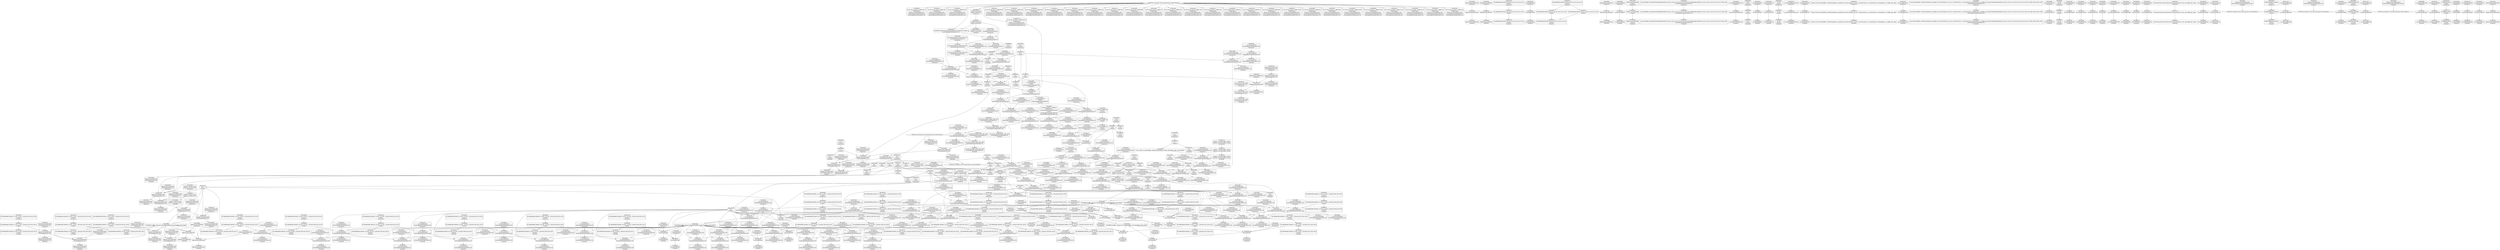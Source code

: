 digraph {
	CE0x3ed49f0 [shape=record,shape=Mrecord,label="{CE0x3ed49f0|44:_i32,_48:_i16,_128:_i8*,_:_CMRE_168,176_|*MultipleSource*|Function::aa_cred_profile&Arg::cred::|security/apparmor/include/context.h,99|security/apparmor/include/context.h,138}"]
	CE0x3e83530 [shape=record,shape=Mrecord,label="{CE0x3e83530|aa_cred_profile:tobool1|security/apparmor/include/context.h,100|*SummSource*}"]
	CE0x3ed1970 [shape=record,shape=Mrecord,label="{CE0x3ed1970|44:_i32,_48:_i16,_128:_i8*,_:_CMRE_32,36_|*MultipleSource*|Function::aa_cred_profile&Arg::cred::|security/apparmor/include/context.h,99|security/apparmor/include/context.h,138}"]
	CE0x3e96370 [shape=record,shape=Mrecord,label="{CE0x3e96370|i64_1|*Constant*}"]
	CE0x3e57610 [shape=record,shape=Mrecord,label="{CE0x3e57610|apparmor_task_setrlimit:tmp7|security/apparmor/lsm.c,613}"]
	CE0x3ecf2a0 [shape=record,shape=Mrecord,label="{CE0x3ecf2a0|aa_cred_profile:tmp2|*SummSink*}"]
	CE0x3e5bbe0 [shape=record,shape=Mrecord,label="{CE0x3e5bbe0|apparmor_task_setrlimit:if.end|*SummSource*}"]
	CE0x3e894a0 [shape=record,shape=Mrecord,label="{CE0x3e894a0|_ret_%struct.task_struct*_%tmp4,_!dbg_!15471|./arch/x86/include/asm/current.h,14}"]
	CE0x3e6ad40 [shape=record,shape=Mrecord,label="{CE0x3e6ad40|apparmor_task_setrlimit:bb}"]
	CE0x3e912f0 [shape=record,shape=Mrecord,label="{CE0x3e912f0|i8*_getelementptr_inbounds_(_45_x_i8_,_45_x_i8_*_.str14,_i32_0,_i32_0)|*Constant*|*SummSink*}"]
	CE0x3e97510 [shape=record,shape=Mrecord,label="{CE0x3e97510|__aa_current_profile:tmp5|security/apparmor/include/context.h,138|*SummSource*}"]
	CE0x3ea4390 [shape=record,shape=Mrecord,label="{CE0x3ea4390|aa_cred_profile:if.end}"]
	CE0x3e90980 [shape=record,shape=Mrecord,label="{CE0x3e90980|i8*_getelementptr_inbounds_(_36_x_i8_,_36_x_i8_*_.str12,_i32_0,_i32_0)|*Constant*}"]
	CE0x3dfc810 [shape=record,shape=Mrecord,label="{CE0x3dfc810|_ret_%struct.aa_profile*_%call4,_!dbg_!15494|security/apparmor/include/context.h,138|*SummSink*}"]
	CE0x3e96cf0 [shape=record,shape=Mrecord,label="{CE0x3e96cf0|__aa_current_profile:tmp4|security/apparmor/include/context.h,138|*SummSink*}"]
	CE0x3ebc130 [shape=record,shape=Mrecord,label="{CE0x3ebc130|aa_cred_profile:tmp22|security/apparmor/include/context.h,100}"]
	CE0x3ec2950 [shape=record,shape=Mrecord,label="{CE0x3ec2950|aa_cred_profile:tmp19|security/apparmor/include/context.h,100}"]
	CE0x3e58970 [shape=record,shape=Mrecord,label="{CE0x3e58970|apparmor_task_setrlimit:entry|*SummSource*}"]
	CE0x3e7e870 [shape=record,shape=Mrecord,label="{CE0x3e7e870|__aa_current_profile:tmp9|security/apparmor/include/context.h,138|*SummSink*}"]
	CE0x3ed9870 [shape=record,shape=Mrecord,label="{CE0x3ed9870|aa_cred_profile:expval|security/apparmor/include/context.h,100|*SummSource*}"]
	CE0x3e86480 [shape=record,shape=Mrecord,label="{CE0x3e86480|__aa_current_profile:bb|*SummSource*}"]
	CE0x3e726b0 [shape=record,shape=Mrecord,label="{CE0x3e726b0|__aa_current_profile:tobool|security/apparmor/include/context.h,138|*SummSource*}"]
	CE0x3e60300 [shape=record,shape=Mrecord,label="{CE0x3e60300|GLOBAL:__aa_current_profile|*Constant*}"]
	CE0x3eb0330 [shape=record,shape=Mrecord,label="{CE0x3eb0330|aa_cred_profile:tmp33|security/apparmor/include/context.h,101|*SummSource*}"]
	CE0x3e89540 [shape=record,shape=Mrecord,label="{CE0x3e89540|_ret_%struct.task_struct*_%tmp4,_!dbg_!15471|./arch/x86/include/asm/current.h,14|*SummSink*}"]
	CE0x3e89260 [shape=record,shape=Mrecord,label="{CE0x3e89260|_ret_%struct.task_struct*_%tmp4,_!dbg_!15471|./arch/x86/include/asm/current.h,14|*SummSource*}"]
	CE0x3ebfa60 [shape=record,shape=Mrecord,label="{CE0x3ebfa60|i64*_getelementptr_inbounds_(_16_x_i64_,_16_x_i64_*___llvm_gcov_ctr46,_i64_0,_i64_9)|*Constant*}"]
	CE0x3e75440 [shape=record,shape=Mrecord,label="{CE0x3e75440|GLOBAL:__aa_current_profile|*Constant*|*SummSource*}"]
	CE0x3e90e00 [shape=record,shape=Mrecord,label="{CE0x3e90e00|_call_void_lockdep_rcu_suspicious(i8*_getelementptr_inbounds_(_36_x_i8_,_36_x_i8_*_.str12,_i32_0,_i32_0),_i32_138,_i8*_getelementptr_inbounds_(_45_x_i8_,_45_x_i8_*_.str14,_i32_0,_i32_0))_#7,_!dbg_!15483|security/apparmor/include/context.h,138|*SummSource*}"]
	CE0x3e84880 [shape=record,shape=Mrecord,label="{CE0x3e84880|__aa_current_profile:land.lhs.true}"]
	CE0x3e83050 [shape=record,shape=Mrecord,label="{CE0x3e83050|aa_cred_profile:tmp2}"]
	CE0x3ebf730 [shape=record,shape=Mrecord,label="{CE0x3ebf730|i64_12|*Constant*|*SummSource*}"]
	CE0x3e69fc0 [shape=record,shape=Mrecord,label="{CE0x3e69fc0|__aa_current_profile:tmp10|security/apparmor/include/context.h,138}"]
	CE0x3eab430 [shape=record,shape=Mrecord,label="{CE0x3eab430|aa_cred_profile:tmp31|security/apparmor/include/context.h,100|*SummSink*}"]
	CE0x3ec6f40 [shape=record,shape=Mrecord,label="{CE0x3ec6f40|aa_cred_profile:tmp7|security/apparmor/include/context.h,100}"]
	CE0x3e89da0 [shape=record,shape=Mrecord,label="{CE0x3e89da0|aa_cred_profile:entry}"]
	CE0x3e64f50 [shape=record,shape=Mrecord,label="{CE0x3e64f50|apparmor_task_setrlimit:tmp1}"]
	CE0x3e69950 [shape=record,shape=Mrecord,label="{CE0x3e69950|i64_5|*Constant*}"]
	CE0x3e83b30 [shape=record,shape=Mrecord,label="{CE0x3e83b30|aa_cred_profile:lnot|security/apparmor/include/context.h,100|*SummSource*}"]
	CE0x3e6ac70 [shape=record,shape=Mrecord,label="{CE0x3e6ac70|_call_void_mcount()_#2|*SummSink*}"]
	CE0x3e6bdc0 [shape=record,shape=Mrecord,label="{CE0x3e6bdc0|GLOBAL:__llvm_gcov_ctr105|Global_var:__llvm_gcov_ctr105|*SummSource*}"]
	CE0x3e5ec40 [shape=record,shape=Mrecord,label="{CE0x3e5ec40|i32_138|*Constant*|*SummSink*}"]
	CE0x3ec25e0 [shape=record,shape=Mrecord,label="{CE0x3ec25e0|aa_cred_profile:tmp18|security/apparmor/include/context.h,100}"]
	CE0x3e82040 [shape=record,shape=Mrecord,label="{CE0x3e82040|__aa_current_profile:call|security/apparmor/include/context.h,138|*SummSink*}"]
	CE0x3ea6590 [shape=record,shape=Mrecord,label="{CE0x3ea6590|aa_cred_profile:tmp12|security/apparmor/include/context.h,100}"]
	CE0x3e68d80 [shape=record,shape=Mrecord,label="{CE0x3e68d80|apparmor_task_setrlimit:tmp10|security/apparmor/lsm.c,615|*SummSource*}"]
	CE0x3e870a0 [shape=record,shape=Mrecord,label="{CE0x3e870a0|__aa_current_profile:tmp7|security/apparmor/include/context.h,138|*SummSource*}"]
	CE0x3e8be00 [shape=record,shape=Mrecord,label="{CE0x3e8be00|__aa_current_profile:cred|security/apparmor/include/context.h,138|*SummSource*}"]
	CE0x3e620a0 [shape=record,shape=Mrecord,label="{CE0x3e620a0|i64*_getelementptr_inbounds_(_5_x_i64_,_5_x_i64_*___llvm_gcov_ctr105,_i64_0,_i64_3)|*Constant*|*SummSink*}"]
	CE0x3e91bc0 [shape=record,shape=Mrecord,label="{CE0x3e91bc0|__aa_current_profile:tmp20|security/apparmor/include/context.h,138}"]
	CE0x3eace90 [shape=record,shape=Mrecord,label="{CE0x3eace90|aa_cred_profile:tmp28|security/apparmor/include/context.h,100|*SummSink*}"]
	CE0x3ed3500 [shape=record,shape=Mrecord,label="{CE0x3ed3500|i64_3|*Constant*}"]
	CE0x3ec6880 [shape=record,shape=Mrecord,label="{CE0x3ec6880|aa_cred_profile:tmp4|*LoadInst*|security/apparmor/include/context.h,99|*SummSource*}"]
	CE0x3ec5820 [shape=record,shape=Mrecord,label="{CE0x3ec5820|aa_cred_profile:tmp4|*LoadInst*|security/apparmor/include/context.h,99|*SummSink*}"]
	CE0x3e6a5a0 [shape=record,shape=Mrecord,label="{CE0x3e6a5a0|_ret_i32_%error.0,_!dbg_!15482|security/apparmor/lsm.c,615}"]
	CE0x3e8bea0 [shape=record,shape=Mrecord,label="{CE0x3e8bea0|__aa_current_profile:cred|security/apparmor/include/context.h,138|*SummSink*}"]
	CE0x3e8c5c0 [shape=record,shape=Mrecord,label="{CE0x3e8c5c0|__aa_current_profile:call4|security/apparmor/include/context.h,138}"]
	CE0x3e66720 [shape=record,shape=Mrecord,label="{CE0x3e66720|__aa_current_profile:land.lhs.true2}"]
	CE0x3ed1f70 [shape=record,shape=Mrecord,label="{CE0x3ed1f70|aa_cred_profile:tmp9|security/apparmor/include/context.h,100}"]
	CE0x3ed05a0 [shape=record,shape=Mrecord,label="{CE0x3ed05a0|aa_cred_profile:lnot3|security/apparmor/include/context.h,100|*SummSink*}"]
	CE0x3eb5450 [shape=record,shape=Mrecord,label="{CE0x3eb5450|44:_i32,_48:_i16,_128:_i8*,_:_CMRE_144,152_|*MultipleSource*|Function::aa_cred_profile&Arg::cred::|security/apparmor/include/context.h,99|security/apparmor/include/context.h,138}"]
	CE0x3e74e50 [shape=record,shape=Mrecord,label="{CE0x3e74e50|aa_cred_profile:lor.rhs|*SummSink*}"]
	CE0x3e80d80 [shape=record,shape=Mrecord,label="{CE0x3e80d80|__aa_current_profile:tmp14|security/apparmor/include/context.h,138}"]
	CE0x3ecf230 [shape=record,shape=Mrecord,label="{CE0x3ecf230|aa_cred_profile:tmp2|*SummSource*}"]
	CE0x3e64710 [shape=record,shape=Mrecord,label="{CE0x3e64710|apparmor_task_setrlimit:call1|security/apparmor/lsm.c,613}"]
	CE0x3e66630 [shape=record,shape=Mrecord,label="{CE0x3e66630|__aa_current_profile:bb|*SummSink*}"]
	CE0x3e8c440 [shape=record,shape=Mrecord,label="{CE0x3e8c440|__aa_current_profile:tmp21|security/apparmor/include/context.h,138|*SummSource*}"]
	CE0x3e5aa60 [shape=record,shape=Mrecord,label="{CE0x3e5aa60|GLOBAL:__aa_current_profile|*Constant*|*SummSink*}"]
	CE0x3e650b0 [shape=record,shape=Mrecord,label="{CE0x3e650b0|apparmor_task_setrlimit:bb|*SummSink*}"]
	CE0x3ebbe40 [shape=record,shape=Mrecord,label="{CE0x3ebbe40|void_(i8*,_i32,_i64)*_asm_sideeffect_1:_09ud2_0A.pushsection___bug_table,_22a_22_0A2:_09.long_1b_-_2b,_$_0:c_-_2b_0A_09.word_$_1:c_,_0_0A_09.org_2b+$_2:c_0A.popsection_,_i,i,i,_dirflag_,_fpsr_,_flags_|*SummSink*}"]
	CE0x3e882a0 [shape=record,shape=Mrecord,label="{CE0x3e882a0|GLOBAL:current_task|Global_var:current_task|*SummSource*}"]
	CE0x3e93f30 [shape=record,shape=Mrecord,label="{CE0x3e93f30|__aa_current_profile:tmp17|security/apparmor/include/context.h,138}"]
	CE0x3e57680 [shape=record,shape=Mrecord,label="{CE0x3e57680|apparmor_task_setrlimit:tmp7|security/apparmor/lsm.c,613|*SummSource*}"]
	CE0x3e63350 [shape=record,shape=Mrecord,label="{CE0x3e63350|i64*_getelementptr_inbounds_(_2_x_i64_,_2_x_i64_*___llvm_gcov_ctr112,_i64_0,_i64_1)|*Constant*|*SummSource*}"]
	CE0x3ebaad0 [shape=record,shape=Mrecord,label="{CE0x3ebaad0|i64_0|*Constant*}"]
	CE0x3e8d050 [shape=record,shape=Mrecord,label="{CE0x3e8d050|i1_true|*Constant*|*SummSink*}"]
	CE0x3e60460 [shape=record,shape=Mrecord,label="{CE0x3e60460|apparmor_task_setrlimit:tmp|*SummSink*}"]
	CE0x3e60ad0 [shape=record,shape=Mrecord,label="{CE0x3e60ad0|apparmor_task_setrlimit:cmp|security/apparmor/lsm.c,612}"]
	CE0x3ed3f50 [shape=record,shape=Mrecord,label="{CE0x3ed3f50|aa_cred_profile:lor.end}"]
	CE0x3e7e760 [shape=record,shape=Mrecord,label="{CE0x3e7e760|__aa_current_profile:tmp9|security/apparmor/include/context.h,138|*SummSource*}"]
	CE0x3ead540 [shape=record,shape=Mrecord,label="{CE0x3ead540|i64*_getelementptr_inbounds_(_16_x_i64_,_16_x_i64_*___llvm_gcov_ctr46,_i64_0,_i64_15)|*Constant*|*SummSource*}"]
	CE0x3ebeb20 [shape=record,shape=Mrecord,label="{CE0x3ebeb20|void_(i8*,_i32,_i64)*_asm_sideeffect_1:_09ud2_0A.pushsection___bug_table,_22a_22_0A2:_09.long_1b_-_2b,_$_0:c_-_2b_0A_09.word_$_1:c_,_0_0A_09.org_2b+$_2:c_0A.popsection_,_i,i,i,_dirflag_,_fpsr_,_flags_|*SummSource*}"]
	CE0x3ebfb20 [shape=record,shape=Mrecord,label="{CE0x3ebfb20|i64*_getelementptr_inbounds_(_16_x_i64_,_16_x_i64_*___llvm_gcov_ctr46,_i64_0,_i64_9)|*Constant*|*SummSource*}"]
	CE0x3e58bf0 [shape=record,shape=Mrecord,label="{CE0x3e58bf0|COLLAPSED:_GCMRE___llvm_gcov_ctr105_internal_global_5_x_i64_zeroinitializer:_elem_0:default:}"]
	CE0x3e7b270 [shape=record,shape=Mrecord,label="{CE0x3e7b270|__aa_current_profile:tmp2}"]
	CE0x3e87760 [shape=record,shape=Mrecord,label="{CE0x3e87760|GLOBAL:__aa_current_profile.__warned|Global_var:__aa_current_profile.__warned|*SummSource*}"]
	CE0x3ebf6c0 [shape=record,shape=Mrecord,label="{CE0x3ebf6c0|i64_12|*Constant*}"]
	CE0x3e690c0 [shape=record,shape=Mrecord,label="{CE0x3e690c0|0:_i8,_:_GCMR___aa_current_profile.__warned_internal_global_i8_0,_section_.data.unlikely_,_align_1:_elem_0:default:}"]
	CE0x3ea8270 [shape=record,shape=Mrecord,label="{CE0x3ea8270|i64*_getelementptr_inbounds_(_16_x_i64_,_16_x_i64_*___llvm_gcov_ctr46,_i64_0,_i64_4)|*Constant*|*SummSink*}"]
	CE0x3e7b350 [shape=record,shape=Mrecord,label="{CE0x3e7b350|__aa_current_profile:tmp2|*SummSink*}"]
	CE0x3e7cfa0 [shape=record,shape=Mrecord,label="{CE0x3e7cfa0|get_current:tmp4|./arch/x86/include/asm/current.h,14}"]
	CE0x3e7a6d0 [shape=record,shape=Mrecord,label="{CE0x3e7a6d0|get_current:tmp4|./arch/x86/include/asm/current.h,14|*SummSink*}"]
	CE0x3e6cd10 [shape=record,shape=Mrecord,label="{CE0x3e6cd10|i32_0|*Constant*|*SummSink*}"]
	CE0x3ed30a0 [shape=record,shape=Mrecord,label="{CE0x3ed30a0|%struct.aa_task_cxt*_null|*Constant*|*SummSource*}"]
	CE0x3cfc000 [shape=record,shape=Mrecord,label="{CE0x3cfc000|apparmor_task_setrlimit:tmp3|security/apparmor/lsm.c,612|*SummSink*}"]
	CE0x3e74d50 [shape=record,shape=Mrecord,label="{CE0x3e74d50|aa_cred_profile:lor.rhs|*SummSource*}"]
	CE0x3e8e270 [shape=record,shape=Mrecord,label="{CE0x3e8e270|i8*_getelementptr_inbounds_(_36_x_i8_,_36_x_i8_*_.str12,_i32_0,_i32_0)|*Constant*|*SummSource*}"]
	CE0x3e68c70 [shape=record,shape=Mrecord,label="{CE0x3e68c70|apparmor_task_setrlimit:tmp10|security/apparmor/lsm.c,615}"]
	CE0x3e7bcf0 [shape=record,shape=Mrecord,label="{CE0x3e7bcf0|__aa_current_profile:tmp1|*SummSink*}"]
	CE0x3e66a50 [shape=record,shape=Mrecord,label="{CE0x3e66a50|i64_1|*Constant*}"]
	CE0x3ea86e0 [shape=record,shape=Mrecord,label="{CE0x3ea86e0|aa_cred_profile:tmp10|security/apparmor/include/context.h,100}"]
	CE0x3ed94c0 [shape=record,shape=Mrecord,label="{CE0x3ed94c0|GLOBAL:llvm.expect.i64|*Constant*|*SummSource*}"]
	CE0x3eb0a80 [shape=record,shape=Mrecord,label="{CE0x3eb0a80|aa_cred_profile:profile11|security/apparmor/include/context.h,101|*SummSink*}"]
	CE0x3e65290 [shape=record,shape=Mrecord,label="{CE0x3e65290|i64_2|*Constant*|*SummSource*}"]
	CE0x3e68ef0 [shape=record,shape=Mrecord,label="{CE0x3e68ef0|apparmor_task_setrlimit:tmp10|security/apparmor/lsm.c,615|*SummSink*}"]
	CE0x3e63610 [shape=record,shape=Mrecord,label="{CE0x3e63610|__aa_current_profile:call|security/apparmor/include/context.h,138}"]
	CE0x3e7f950 [shape=record,shape=Mrecord,label="{CE0x3e7f950|__aa_current_profile:tmp12|security/apparmor/include/context.h,138}"]
	CE0x3e61180 [shape=record,shape=Mrecord,label="{CE0x3e61180|apparmor_task_setrlimit:tmp5|security/apparmor/lsm.c,612|*SummSink*}"]
	CE0x3ebab40 [shape=record,shape=Mrecord,label="{CE0x3ebab40|aa_cred_profile:tmp6|security/apparmor/include/context.h,100|*SummSink*}"]
	CE0x3ec4190 [shape=record,shape=Mrecord,label="{CE0x3ec4190|_call_void_asm_sideeffect_1:_09ud2_0A.pushsection___bug_table,_22a_22_0A2:_09.long_1b_-_2b,_$_0:c_-_2b_0A_09.word_$_1:c_,_0_0A_09.org_2b+$_2:c_0A.popsection_,_i,i,i,_dirflag_,_fpsr_,_flags_(i8*_getelementptr_inbounds_(_36_x_i8_,_36_x_i8_*_.str12,_i32_0,_i32_0),_i32_100,_i64_12)_#2,_!dbg_!15490,_!srcloc_!15493|security/apparmor/include/context.h,100}"]
	CE0x3e7b150 [shape=record,shape=Mrecord,label="{CE0x3e7b150|i64*_getelementptr_inbounds_(_16_x_i64_,_16_x_i64_*___llvm_gcov_ctr46,_i64_0,_i64_1)|*Constant*|*SummSource*}"]
	CE0x3e8f9f0 [shape=record,shape=Mrecord,label="{CE0x3e8f9f0|__aa_current_profile:tmp15|security/apparmor/include/context.h,138|*SummSource*}"]
	CE0x3e8a790 [shape=record,shape=Mrecord,label="{CE0x3e8a790|_ret_%struct.aa_profile*_%tmp34,_!dbg_!15510|security/apparmor/include/context.h,101|*SummSource*}"]
	CE0x3e90000 [shape=record,shape=Mrecord,label="{CE0x3e90000|__aa_current_profile:tmp16|security/apparmor/include/context.h,138|*SummSource*}"]
	CE0x3eb0210 [shape=record,shape=Mrecord,label="{CE0x3eb0210|aa_cred_profile:tmp33|security/apparmor/include/context.h,101}"]
	CE0x3e612f0 [shape=record,shape=Mrecord,label="{CE0x3e612f0|apparmor_task_setrlimit:tmp6|security/apparmor/lsm.c,612|*SummSource*}"]
	CE0x3eb0890 [shape=record,shape=Mrecord,label="{CE0x3eb0890|aa_cred_profile:profile11|security/apparmor/include/context.h,101}"]
	CE0x3e64290 [shape=record,shape=Mrecord,label="{CE0x3e64290|apparmor_task_setrlimit:tmp8|security/apparmor/lsm.c,613|*SummSource*}"]
	CE0x3e6f340 [shape=record,shape=Mrecord,label="{CE0x3e6f340|apparmor_task_setrlimit:mode|security/apparmor/lsm.c,612}"]
	CE0x3ed24f0 [shape=record,shape=Mrecord,label="{CE0x3ed24f0|i64*_getelementptr_inbounds_(_16_x_i64_,_16_x_i64_*___llvm_gcov_ctr46,_i64_0,_i64_4)|*Constant*}"]
	CE0x3ed2e10 [shape=record,shape=Mrecord,label="{CE0x3ed2e10|aa_cred_profile:tmp5|security/apparmor/include/context.h,99|*SummSource*}"]
	CE0x3eb4a10 [shape=record,shape=Mrecord,label="{CE0x3eb4a10|aa_cred_profile:tmp}"]
	CE0x3e664a0 [shape=record,shape=Mrecord,label="{CE0x3e664a0|apparmor_task_setrlimit:bb|*SummSource*}"]
	CE0x3ebe720 [shape=record,shape=Mrecord,label="{CE0x3ebe720|void_(i8*,_i32,_i64)*_asm_sideeffect_1:_09ud2_0A.pushsection___bug_table,_22a_22_0A2:_09.long_1b_-_2b,_$_0:c_-_2b_0A_09.word_$_1:c_,_0_0A_09.org_2b+$_2:c_0A.popsection_,_i,i,i,_dirflag_,_fpsr_,_flags_}"]
	CE0x3e6a7d0 [shape=record,shape=Mrecord,label="{CE0x3e6a7d0|i32_11|*Constant*|*SummSink*}"]
	CE0x3ec70c0 [shape=record,shape=Mrecord,label="{CE0x3ec70c0|aa_cred_profile:tmp8|security/apparmor/include/context.h,100}"]
	CE0x3e630b0 [shape=record,shape=Mrecord,label="{CE0x3e630b0|get_current:tmp3|*SummSource*}"]
	CE0x3e62ae0 [shape=record,shape=Mrecord,label="{CE0x3e62ae0|_call_void_mcount()_#2}"]
	CE0x3ebd160 [shape=record,shape=Mrecord,label="{CE0x3ebd160|i64*_getelementptr_inbounds_(_16_x_i64_,_16_x_i64_*___llvm_gcov_ctr46,_i64_0,_i64_10)|*Constant*|*SummSink*}"]
	CE0x3e66ac0 [shape=record,shape=Mrecord,label="{CE0x3e66ac0|__aa_current_profile:tmp1}"]
	CE0x3ec4ca0 [shape=record,shape=Mrecord,label="{CE0x3ec4ca0|44:_i32,_48:_i16,_128:_i8*,_:_CMRE_96,104_|*MultipleSource*|Function::aa_cred_profile&Arg::cred::|security/apparmor/include/context.h,99|security/apparmor/include/context.h,138}"]
	CE0x3e8a680 [shape=record,shape=Mrecord,label="{CE0x3e8a680|aa_cred_profile:cred|Function::aa_cred_profile&Arg::cred::|*SummSink*}"]
	CE0x3ed0090 [shape=record,shape=Mrecord,label="{CE0x3ed0090|aa_cred_profile:lnot3|security/apparmor/include/context.h,100}"]
	CE0x3ed1670 [shape=record,shape=Mrecord,label="{CE0x3ed1670|44:_i32,_48:_i16,_128:_i8*,_:_CMRE_24,28_|*MultipleSource*|Function::aa_cred_profile&Arg::cred::|security/apparmor/include/context.h,99|security/apparmor/include/context.h,138}"]
	CE0x3e878c0 [shape=record,shape=Mrecord,label="{CE0x3e878c0|GLOBAL:__aa_current_profile.__warned|Global_var:__aa_current_profile.__warned|*SummSink*}"]
	CE0x3ebe050 [shape=record,shape=Mrecord,label="{CE0x3ebe050|aa_cred_profile:tmp25|security/apparmor/include/context.h,100|*SummSource*}"]
	CE0x3e8bc80 [shape=record,shape=Mrecord,label="{CE0x3e8bc80|COLLAPSED:_GCRE_current_task_external_global_%struct.task_struct*:_elem_0::|security/apparmor/include/context.h,138}"]
	CE0x3ec2650 [shape=record,shape=Mrecord,label="{CE0x3ec2650|aa_cred_profile:tmp18|security/apparmor/include/context.h,100|*SummSource*}"]
	CE0x3e83e50 [shape=record,shape=Mrecord,label="{CE0x3e83e50|aa_cred_profile:lnot|security/apparmor/include/context.h,100|*SummSink*}"]
	CE0x3ed2e80 [shape=record,shape=Mrecord,label="{CE0x3ed2e80|aa_cred_profile:tmp5|security/apparmor/include/context.h,99|*SummSink*}"]
	CE0x3ebf370 [shape=record,shape=Mrecord,label="{CE0x3ebf370|i32_100|*Constant*|*SummSink*}"]
	CE0x3e613f0 [shape=record,shape=Mrecord,label="{CE0x3e613f0|apparmor_task_setrlimit:tmp6|security/apparmor/lsm.c,612}"]
	CE0x3e97620 [shape=record,shape=Mrecord,label="{CE0x3e97620|__aa_current_profile:tmp6|security/apparmor/include/context.h,138}"]
	CE0x3eb6350 [shape=record,shape=Mrecord,label="{CE0x3eb6350|aa_cred_profile:do.end8}"]
	CE0x3e87fc0 [shape=record,shape=Mrecord,label="{CE0x3e87fc0|__aa_current_profile:tmp8|security/apparmor/include/context.h,138}"]
	CE0x3e897e0 [shape=record,shape=Mrecord,label="{CE0x3e897e0|__aa_current_profile:call4|security/apparmor/include/context.h,138|*SummSource*}"]
	CE0x3e62f60 [shape=record,shape=Mrecord,label="{CE0x3e62f60|get_current:tmp3}"]
	CE0x3e80a80 [shape=record,shape=Mrecord,label="{CE0x3e80a80|__aa_current_profile:tmp13|security/apparmor/include/context.h,138|*SummSource*}"]
	CE0x3e6bec0 [shape=record,shape=Mrecord,label="{CE0x3e6bec0|GLOBAL:__llvm_gcov_ctr105|Global_var:__llvm_gcov_ctr105}"]
	CE0x3e60890 [shape=record,shape=Mrecord,label="{CE0x3e60890|apparmor_task_setrlimit:tmp5|security/apparmor/lsm.c,612}"]
	CE0x3e64fc0 [shape=record,shape=Mrecord,label="{CE0x3e64fc0|apparmor_task_setrlimit:tmp1|*SummSink*}"]
	CE0x3eaae10 [shape=record,shape=Mrecord,label="{CE0x3eaae10|aa_cred_profile:tmp30|security/apparmor/include/context.h,100|*SummSink*}"]
	CE0x3ebd5a0 [shape=record,shape=Mrecord,label="{CE0x3ebd5a0|aa_cred_profile:tmp24|security/apparmor/include/context.h,100|*SummSource*}"]
	CE0x3ec6fb0 [shape=record,shape=Mrecord,label="{CE0x3ec6fb0|aa_cred_profile:tmp7|security/apparmor/include/context.h,100|*SummSource*}"]
	CE0x3ebf1f0 [shape=record,shape=Mrecord,label="{CE0x3ebf1f0|i32_100|*Constant*|*SummSource*}"]
	CE0x3e57b30 [shape=record,shape=Mrecord,label="{CE0x3e57b30|i64*_getelementptr_inbounds_(_5_x_i64_,_5_x_i64_*___llvm_gcov_ctr105,_i64_0,_i64_0)|*Constant*|*SummSource*}"]
	CE0x3e68370 [shape=record,shape=Mrecord,label="{CE0x3e68370|i64*_getelementptr_inbounds_(_5_x_i64_,_5_x_i64_*___llvm_gcov_ctr105,_i64_0,_i64_4)|*Constant*|*SummSource*}"]
	CE0x3e7c8e0 [shape=record,shape=Mrecord,label="{CE0x3e7c8e0|aa_cred_profile:do.cond|*SummSource*}"]
	CE0x3e7b2e0 [shape=record,shape=Mrecord,label="{CE0x3e7b2e0|__aa_current_profile:tmp2|*SummSource*}"]
	CE0x3ed36c0 [shape=record,shape=Mrecord,label="{CE0x3ed36c0|aa_cred_profile:tobool|security/apparmor/include/context.h,100|*SummSink*}"]
	CE0x3ec6be0 [shape=record,shape=Mrecord,label="{CE0x3ec6be0|GLOBAL:__llvm_gcov_ctr46|Global_var:__llvm_gcov_ctr46|*SummSource*}"]
	CE0x3e79ad0 [shape=record,shape=Mrecord,label="{CE0x3e79ad0|aa_cred_profile:do.end|*SummSink*}"]
	CE0x3eaba40 [shape=record,shape=Mrecord,label="{CE0x3eaba40|aa_cred_profile:tmp26|security/apparmor/include/context.h,100}"]
	CE0x3e7bea0 [shape=record,shape=Mrecord,label="{CE0x3e7bea0|aa_cred_profile:tmp1|*SummSink*}"]
	CE0x3e61550 [shape=record,shape=Mrecord,label="{CE0x3e61550|apparmor_task_setrlimit:mode|security/apparmor/lsm.c,612|*SummSource*}"]
	CE0x3e85df0 [shape=record,shape=Mrecord,label="{CE0x3e85df0|_call_void_mcount()_#2|*SummSource*}"]
	CE0x3ec3940 [shape=record,shape=Mrecord,label="{CE0x3ec3940|aa_cred_profile:tmp20|security/apparmor/include/context.h,100|*SummSource*}"]
	CE0x3e84b30 [shape=record,shape=Mrecord,label="{CE0x3e84b30|get_current:bb|*SummSource*}"]
	CE0x3eceb50 [shape=record,shape=Mrecord,label="{CE0x3eceb50|44:_i32,_48:_i16,_128:_i8*,_:_CMRE_44,48_|*MultipleSource*|Function::aa_cred_profile&Arg::cred::|security/apparmor/include/context.h,99|security/apparmor/include/context.h,138}"]
	CE0x3ebb250 [shape=record,shape=Mrecord,label="{CE0x3ebb250|i64_2|*Constant*}"]
	CE0x3e8a270 [shape=record,shape=Mrecord,label="{CE0x3e8a270|aa_cred_profile:entry|*SummSink*}"]
	CE0x3ed2f50 [shape=record,shape=Mrecord,label="{CE0x3ed2f50|%struct.aa_task_cxt*_null|*Constant*}"]
	CE0x3e62e70 [shape=record,shape=Mrecord,label="{CE0x3e62e70|get_current:tmp2|*SummSink*}"]
	CE0x3e8a2e0 [shape=record,shape=Mrecord,label="{CE0x3e8a2e0|aa_cred_profile:cred|Function::aa_cred_profile&Arg::cred::}"]
	CE0x3e5baf0 [shape=record,shape=Mrecord,label="{CE0x3e5baf0|apparmor_task_setrlimit:entry|*SummSink*}"]
	CE0x3ed0420 [shape=record,shape=Mrecord,label="{CE0x3ed0420|aa_cred_profile:lnot3|security/apparmor/include/context.h,100|*SummSource*}"]
	CE0x3e91210 [shape=record,shape=Mrecord,label="{CE0x3e91210|i8*_getelementptr_inbounds_(_45_x_i8_,_45_x_i8_*_.str14,_i32_0,_i32_0)|*Constant*}"]
	CE0x3e96c20 [shape=record,shape=Mrecord,label="{CE0x3e96c20|__aa_current_profile:tmp4|security/apparmor/include/context.h,138|*SummSource*}"]
	CE0x3e7cbf0 [shape=record,shape=Mrecord,label="{CE0x3e7cbf0|i64*_getelementptr_inbounds_(_11_x_i64_,_11_x_i64_*___llvm_gcov_ctr58,_i64_0,_i64_1)|*Constant*|*SummSink*}"]
	CE0x3ea3b40 [shape=record,shape=Mrecord,label="{CE0x3ea3b40|aa_cred_profile:tmp8|security/apparmor/include/context.h,100|*SummSource*}"]
	CE0x3eab310 [shape=record,shape=Mrecord,label="{CE0x3eab310|aa_cred_profile:tmp31|security/apparmor/include/context.h,100|*SummSource*}"]
	CE0x3e62690 [shape=record,shape=Mrecord,label="{CE0x3e62690|i64_0|*Constant*}"]
	CE0x3e69e40 [shape=record,shape=Mrecord,label="{CE0x3e69e40|i64_5|*Constant*|*SummSink*}"]
	CE0x3e907c0 [shape=record,shape=Mrecord,label="{CE0x3e907c0|i8_1|*Constant*|*SummSink*}"]
	CE0x3ea6970 [shape=record,shape=Mrecord,label="{CE0x3ea6970|aa_cred_profile:tmp12|security/apparmor/include/context.h,100|*SummSink*}"]
	CE0x3e8fa60 [shape=record,shape=Mrecord,label="{CE0x3e8fa60|__aa_current_profile:tmp15|security/apparmor/include/context.h,138|*SummSink*}"]
	CE0x3e90e70 [shape=record,shape=Mrecord,label="{CE0x3e90e70|_call_void_lockdep_rcu_suspicious(i8*_getelementptr_inbounds_(_36_x_i8_,_36_x_i8_*_.str12,_i32_0,_i32_0),_i32_138,_i8*_getelementptr_inbounds_(_45_x_i8_,_45_x_i8_*_.str14,_i32_0,_i32_0))_#7,_!dbg_!15483|security/apparmor/include/context.h,138|*SummSink*}"]
	CE0x3e81fd0 [shape=record,shape=Mrecord,label="{CE0x3e81fd0|__aa_current_profile:call|security/apparmor/include/context.h,138|*SummSource*}"]
	CE0x3e960d0 [shape=record,shape=Mrecord,label="{CE0x3e960d0|__aa_current_profile:do.body}"]
	CE0x3e7bde0 [shape=record,shape=Mrecord,label="{CE0x3e7bde0|i64*_getelementptr_inbounds_(_11_x_i64_,_11_x_i64_*___llvm_gcov_ctr58,_i64_0,_i64_1)|*Constant*|*SummSource*}"]
	CE0x3ea8bf0 [shape=record,shape=Mrecord,label="{CE0x3ea8bf0|aa_cred_profile:tmp11|security/apparmor/include/context.h,100|*SummSource*}"]
	CE0x3e88cf0 [shape=record,shape=Mrecord,label="{CE0x3e88cf0|aa_cred_profile:if.then}"]
	CE0x3e96fe0 [shape=record,shape=Mrecord,label="{CE0x3e96fe0|GLOBAL:__llvm_gcov_ctr58|Global_var:__llvm_gcov_ctr58}"]
	CE0x3e89150 [shape=record,shape=Mrecord,label="{CE0x3e89150|get_current:entry|*SummSink*}"]
	CE0x3e96140 [shape=record,shape=Mrecord,label="{CE0x3e96140|__aa_current_profile:do.body|*SummSink*}"]
	CE0x3e79e20 [shape=record,shape=Mrecord,label="{CE0x3e79e20|aa_cred_profile:if.then|*SummSource*}"]
	CE0x3e7c6c0 [shape=record,shape=Mrecord,label="{CE0x3e7c6c0|aa_cred_profile:do.body|*SummSink*}"]
	CE0x3e8aa30 [shape=record,shape=Mrecord,label="{CE0x3e8aa30|_ret_%struct.aa_profile*_%tmp34,_!dbg_!15510|security/apparmor/include/context.h,101}"]
	CE0x3eb5210 [shape=record,shape=Mrecord,label="{CE0x3eb5210|44:_i32,_48:_i16,_128:_i8*,_:_CMRE_136,144_|*MultipleSource*|Function::aa_cred_profile&Arg::cred::|security/apparmor/include/context.h,99|security/apparmor/include/context.h,138}"]
	CE0x3e5acd0 [shape=record,shape=Mrecord,label="{CE0x3e5acd0|apparmor_task_setrlimit:if.end}"]
	CE0x3ead880 [shape=record,shape=Mrecord,label="{CE0x3ead880|i64*_getelementptr_inbounds_(_16_x_i64_,_16_x_i64_*___llvm_gcov_ctr46,_i64_0,_i64_15)|*Constant*|*SummSink*}"]
	CE0x3e61e20 [shape=record,shape=Mrecord,label="{CE0x3e61e20|i64*_getelementptr_inbounds_(_5_x_i64_,_5_x_i64_*___llvm_gcov_ctr105,_i64_0,_i64_3)|*Constant*|*SummSource*}"]
	CE0x3eb4c40 [shape=record,shape=Mrecord,label="{CE0x3eb4c40|aa_cred_profile:tmp|*SummSink*}"]
	CE0x3ed96e0 [shape=record,shape=Mrecord,label="{CE0x3ed96e0|GLOBAL:llvm.expect.i64|*Constant*|*SummSink*}"]
	CE0x3e7a770 [shape=record,shape=Mrecord,label="{CE0x3e7a770|%struct.task_struct*_(%struct.task_struct**)*_asm_movq_%gs:$_1:P_,$0_,_r,im,_dirflag_,_fpsr_,_flags_}"]
	CE0x3ec2c90 [shape=record,shape=Mrecord,label="{CE0x3ec2c90|aa_cred_profile:tmp19|security/apparmor/include/context.h,100|*SummSink*}"]
	CE0x3e7f430 [shape=record,shape=Mrecord,label="{CE0x3e7f430|get_current:tmp3|*SummSink*}"]
	CE0x3e88b50 [shape=record,shape=Mrecord,label="{CE0x3e88b50|aa_cred_profile:lor.end|*SummSink*}"]
	CE0x3ec5cb0 [shape=record,shape=Mrecord,label="{CE0x3ec5cb0|aa_cred_profile:profile|security/apparmor/include/context.h,100|*SummSource*}"]
	CE0x3ec47e0 [shape=record,shape=Mrecord,label="{CE0x3ec47e0|44:_i32,_48:_i16,_128:_i8*,_:_CMRE_80,88_|*MultipleSource*|Function::aa_cred_profile&Arg::cred::|security/apparmor/include/context.h,99|security/apparmor/include/context.h,138}"]
	CE0x3ed4000 [shape=record,shape=Mrecord,label="{CE0x3ed4000|aa_cred_profile:do.body5|*SummSource*}"]
	CE0x3ecf450 [shape=record,shape=Mrecord,label="{CE0x3ecf450|aa_cred_profile:tmp3|*SummSource*}"]
	CE0x4a21e10 [shape=record,shape=Mrecord,label="{CE0x4a21e10|_ret_%struct.aa_profile*_%call4,_!dbg_!15494|security/apparmor/include/context.h,138|*SummSource*}"]
	CE0x3e6a8d0 [shape=record,shape=Mrecord,label="{CE0x3e6a8d0|i32_11|*Constant*}"]
	CE0x3ead1a0 [shape=record,shape=Mrecord,label="{CE0x3ead1a0|aa_cred_profile:tmp29|security/apparmor/include/context.h,100}"]
	CE0x3eafca0 [shape=record,shape=Mrecord,label="{CE0x3eafca0|aa_cred_profile:tmp32|security/apparmor/include/context.h,101|*SummSource*}"]
	CE0x3e7b550 [shape=record,shape=Mrecord,label="{CE0x3e7b550|__aa_current_profile:tmp3}"]
	CE0x3ece950 [shape=record,shape=Mrecord,label="{CE0x3ece950|44:_i32,_48:_i16,_128:_i8*,_:_CMRE_40,44_|*MultipleSource*|Function::aa_cred_profile&Arg::cred::|security/apparmor/include/context.h,99|security/apparmor/include/context.h,138}"]
	CE0x3eab5f0 [shape=record,shape=Mrecord,label="{CE0x3eab5f0|i64*_getelementptr_inbounds_(_16_x_i64_,_16_x_i64_*___llvm_gcov_ctr46,_i64_0,_i64_15)|*Constant*}"]
	CE0x3e5cf20 [shape=record,shape=Mrecord,label="{CE0x3e5cf20|i64_1|*Constant*}"]
	CE0x3e7fbd0 [shape=record,shape=Mrecord,label="{CE0x3e7fbd0|__aa_current_profile:tmp12|security/apparmor/include/context.h,138|*SummSource*}"]
	CE0x3e60bb0 [shape=record,shape=Mrecord,label="{CE0x3e60bb0|apparmor_task_setrlimit:cmp|security/apparmor/lsm.c,612|*SummSink*}"]
	CE0x3ea3730 [shape=record,shape=Mrecord,label="{CE0x3ea3730|i64*_getelementptr_inbounds_(_16_x_i64_,_16_x_i64_*___llvm_gcov_ctr46,_i64_0,_i64_14)|*Constant*|*SummSource*}"]
	CE0x3ea9090 [shape=record,shape=Mrecord,label="{CE0x3ea9090|get_current:tmp2}"]
	CE0x3e7f760 [shape=record,shape=Mrecord,label="{CE0x3e7f760|_call_void_mcount()_#2|*SummSource*}"]
	CE0x3e85c80 [shape=record,shape=Mrecord,label="{CE0x3e85c80|i64*_getelementptr_inbounds_(_2_x_i64_,_2_x_i64_*___llvm_gcov_ctr112,_i64_0,_i64_0)|*Constant*|*SummSource*}"]
	CE0x3ec5940 [shape=record,shape=Mrecord,label="{CE0x3ec5940|aa_cred_profile:profile|security/apparmor/include/context.h,100}"]
	CE0x3e88f30 [shape=record,shape=Mrecord,label="{CE0x3e88f30|get_current:entry}"]
	CE0x3e615c0 [shape=record,shape=Mrecord,label="{CE0x3e615c0|apparmor_task_setrlimit:mode|security/apparmor/lsm.c,612|*SummSink*}"]
	CE0x3e8bab0 [shape=record,shape=Mrecord,label="{CE0x3e8bab0|i32_78|*Constant*|*SummSource*}"]
	CE0x3e85cf0 [shape=record,shape=Mrecord,label="{CE0x3e85cf0|i64*_getelementptr_inbounds_(_2_x_i64_,_2_x_i64_*___llvm_gcov_ctr112,_i64_0,_i64_0)|*Constant*}"]
	CE0x3e74480 [shape=record,shape=Mrecord,label="{CE0x3e74480|i64*_getelementptr_inbounds_(_16_x_i64_,_16_x_i64_*___llvm_gcov_ctr46,_i64_0,_i64_0)|*Constant*|*SummSink*}"]
	CE0x3e92b90 [shape=record,shape=Mrecord,label="{CE0x3e92b90|i64*_getelementptr_inbounds_(_16_x_i64_,_16_x_i64_*___llvm_gcov_ctr46,_i64_0,_i64_7)|*Constant*|*SummSource*}"]
	CE0x3eabab0 [shape=record,shape=Mrecord,label="{CE0x3eabab0|aa_cred_profile:tmp26|security/apparmor/include/context.h,100|*SummSource*}"]
	CE0x3ed2d50 [shape=record,shape=Mrecord,label="{CE0x3ed2d50|aa_cred_profile:tobool|security/apparmor/include/context.h,100}"]
	CE0x3e92ea0 [shape=record,shape=Mrecord,label="{CE0x3e92ea0|__aa_current_profile:tmp20|security/apparmor/include/context.h,138|*SummSink*}"]
	CE0x3ecff00 [shape=record,shape=Mrecord,label="{CE0x3ecff00|aa_cred_profile:lnot2|security/apparmor/include/context.h,100|*SummSource*}"]
	CE0x3ebd920 [shape=record,shape=Mrecord,label="{CE0x3ebd920|aa_cred_profile:tmp25|security/apparmor/include/context.h,100}"]
	"CONST[source:0(mediator),value:2(dynamic)][purpose:{object}][SnkIdx:3]"
	CE0x3eb4a80 [shape=record,shape=Mrecord,label="{CE0x3eb4a80|COLLAPSED:_GCMRE___llvm_gcov_ctr46_internal_global_16_x_i64_zeroinitializer:_elem_0:default:}"]
	CE0x3e64a00 [shape=record,shape=Mrecord,label="{CE0x3e64a00|i64*_getelementptr_inbounds_(_5_x_i64_,_5_x_i64_*___llvm_gcov_ctr105,_i64_0,_i64_3)|*Constant*}"]
	CE0x3ec6700 [shape=record,shape=Mrecord,label="{CE0x3ec6700|%struct.aa_profile*_null|*Constant*}"]
	CE0x3e89090 [shape=record,shape=Mrecord,label="{CE0x3e89090|get_current:entry|*SummSource*}"]
	CE0x3e631d0 [shape=record,shape=Mrecord,label="{CE0x3e631d0|get_current:tmp1|*SummSink*}"]
	CE0x3ea3eb0 [shape=record,shape=Mrecord,label="{CE0x3ea3eb0|i64*_getelementptr_inbounds_(_2_x_i64_,_2_x_i64_*___llvm_gcov_ctr112,_i64_0,_i64_1)|*Constant*|*SummSink*}"]
	CE0x3ed17f0 [shape=record,shape=Mrecord,label="{CE0x3ed17f0|44:_i32,_48:_i16,_128:_i8*,_:_CMRE_28,32_|*MultipleSource*|Function::aa_cred_profile&Arg::cred::|security/apparmor/include/context.h,99|security/apparmor/include/context.h,138}"]
	CE0x3e8d990 [shape=record,shape=Mrecord,label="{CE0x3e8d990|GLOBAL:lockdep_rcu_suspicious|*Constant*}"]
	CE0x3ec4a60 [shape=record,shape=Mrecord,label="{CE0x3ec4a60|44:_i32,_48:_i16,_128:_i8*,_:_CMRE_88,89_|*MultipleSource*|Function::aa_cred_profile&Arg::cred::|security/apparmor/include/context.h,99|security/apparmor/include/context.h,138}"]
	CE0x3eb04f0 [shape=record,shape=Mrecord,label="{CE0x3eb04f0|aa_cred_profile:tmp33|security/apparmor/include/context.h,101|*SummSink*}"]
	CE0x3eda8b0 [shape=record,shape=Mrecord,label="{CE0x3eda8b0|aa_cred_profile:tmp14|security/apparmor/include/context.h,100}"]
	CE0x3e69250 [shape=record,shape=Mrecord,label="{CE0x3e69250|__aa_current_profile:tobool1|security/apparmor/include/context.h,138}"]
	CE0x3e84040 [shape=record,shape=Mrecord,label="{CE0x3e84040|aa_cred_profile:tmp13|*SummSource*}"]
	CE0x3e97140 [shape=record,shape=Mrecord,label="{CE0x3e97140|GLOBAL:__llvm_gcov_ctr58|Global_var:__llvm_gcov_ctr58|*SummSource*}"]
	CE0x3e8df50 [shape=record,shape=Mrecord,label="{CE0x3e8df50|GLOBAL:lockdep_rcu_suspicious|*Constant*|*SummSink*}"]
	CE0x3eda360 [shape=record,shape=Mrecord,label="{CE0x3eda360|i64_6|*Constant*|*SummSource*}"]
	CE0x3ec55d0 [shape=record,shape=Mrecord,label="{CE0x3ec55d0|44:_i32,_48:_i16,_128:_i8*,_:_CMRE_4,8_|*MultipleSource*|Function::aa_cred_profile&Arg::cred::|security/apparmor/include/context.h,99|security/apparmor/include/context.h,138}"]
	CE0x3e686a0 [shape=record,shape=Mrecord,label="{CE0x3e686a0|apparmor_task_setrlimit:tmp9|security/apparmor/lsm.c,615}"]
	CE0x3e7c560 [shape=record,shape=Mrecord,label="{CE0x3e7c560|__aa_current_profile:if.then}"]
	"CONST[source:0(mediator),value:2(dynamic)][purpose:{object}][SnkIdx:1]"
	CE0x3eb0c40 [shape=record,shape=Mrecord,label="{CE0x3eb0c40|aa_cred_profile:tmp34|security/apparmor/include/context.h,101}"]
	CE0x3e61820 [shape=record,shape=Mrecord,label="{CE0x3e61820|apparmor_task_setrlimit:tmp5|security/apparmor/lsm.c,612|*SummSource*}"]
	CE0x3e7ef10 [shape=record,shape=Mrecord,label="{CE0x3e7ef10|__aa_current_profile:tmp11|security/apparmor/include/context.h,138}"]
	CE0x3ed2800 [shape=record,shape=Mrecord,label="{CE0x3ed2800|i64*_getelementptr_inbounds_(_16_x_i64_,_16_x_i64_*___llvm_gcov_ctr46,_i64_0,_i64_4)|*Constant*|*SummSource*}"]
	CE0x3eabe30 [shape=record,shape=Mrecord,label="{CE0x3eabe30|aa_cred_profile:tmp27|security/apparmor/include/context.h,100}"]
	CE0x3e67b70 [shape=record,shape=Mrecord,label="{CE0x3e67b70|apparmor_task_setrlimit:error.0}"]
	CE0x3e74280 [shape=record,shape=Mrecord,label="{CE0x3e74280|i64*_getelementptr_inbounds_(_16_x_i64_,_16_x_i64_*___llvm_gcov_ctr46,_i64_0,_i64_0)|*Constant*|*SummSource*}"]
	CE0x3e6bc50 [shape=record,shape=Mrecord,label="{CE0x3e6bc50|i64_0|*Constant*|*SummSink*}"]
	CE0x3eac170 [shape=record,shape=Mrecord,label="{CE0x3eac170|aa_cred_profile:tmp27|security/apparmor/include/context.h,100|*SummSink*}"]
	CE0x3ec38d0 [shape=record,shape=Mrecord,label="{CE0x3ec38d0|aa_cred_profile:tmp20|security/apparmor/include/context.h,100}"]
	CE0x3eacdb0 [shape=record,shape=Mrecord,label="{CE0x3eacdb0|aa_cred_profile:tmp28|security/apparmor/include/context.h,100}"]
	CE0x3eb5b40 [shape=record,shape=Mrecord,label="{CE0x3eb5b40|get_current:tmp|*SummSource*}"]
	CE0x3ec4fe0 [shape=record,shape=Mrecord,label="{CE0x3ec4fe0|aa_cred_profile:do.end10|*SummSource*}"]
	CE0x3ea9590 [shape=record,shape=Mrecord,label="{CE0x3ea9590|i64*_getelementptr_inbounds_(_16_x_i64_,_16_x_i64_*___llvm_gcov_ctr46,_i64_0,_i64_12)|*Constant*|*SummSink*}"]
	CE0x3ec1fd0 [shape=record,shape=Mrecord,label="{CE0x3ec1fd0|i64*_getelementptr_inbounds_(_16_x_i64_,_16_x_i64_*___llvm_gcov_ctr46,_i64_0,_i64_7)|*Constant*|*SummSink*}"]
	CE0x3ed3600 [shape=record,shape=Mrecord,label="{CE0x3ed3600|aa_cred_profile:tobool|security/apparmor/include/context.h,100|*SummSource*}"]
	CE0x3eb1130 [shape=record,shape=Mrecord,label="{CE0x3eb1130|aa_cred_profile:tmp34|security/apparmor/include/context.h,101|*SummSink*}"]
	CE0x3e96500 [shape=record,shape=Mrecord,label="{CE0x3e96500|i64*_getelementptr_inbounds_(_2_x_i64_,_2_x_i64_*___llvm_gcov_ctr112,_i64_0,_i64_1)|*Constant*}"]
	CE0x3eac9e0 [shape=record,shape=Mrecord,label="{CE0x3eac9e0|i64*_getelementptr_inbounds_(_16_x_i64_,_16_x_i64_*___llvm_gcov_ctr46,_i64_0,_i64_13)|*Constant*|*SummSink*}"]
	CE0x3e95b00 [shape=record,shape=Mrecord,label="{CE0x3e95b00|__aa_current_profile:tmp|*SummSource*}"]
	CE0x3ed43f0 [shape=record,shape=Mrecord,label="{CE0x3ed43f0|aa_cred_profile:security|security/apparmor/include/context.h,99}"]
	CE0x3eb4af0 [shape=record,shape=Mrecord,label="{CE0x3eb4af0|aa_cred_profile:tmp|*SummSource*}"]
	CE0x3ebe1f0 [shape=record,shape=Mrecord,label="{CE0x3ebe1f0|i8*_getelementptr_inbounds_(_36_x_i8_,_36_x_i8_*_.str12,_i32_0,_i32_0)|*Constant*}"]
	CE0x3e7ae80 [shape=record,shape=Mrecord,label="{CE0x3e7ae80|i64*_getelementptr_inbounds_(_16_x_i64_,_16_x_i64_*___llvm_gcov_ctr46,_i64_0,_i64_1)|*Constant*}"]
	CE0x3ebee80 [shape=record,shape=Mrecord,label="{CE0x3ebee80|i64*_getelementptr_inbounds_(_16_x_i64_,_16_x_i64_*___llvm_gcov_ctr46,_i64_0,_i64_9)|*Constant*|*SummSink*}"]
	CE0x3ea33c0 [shape=record,shape=Mrecord,label="{CE0x3ea33c0|i64*_getelementptr_inbounds_(_16_x_i64_,_16_x_i64_*___llvm_gcov_ctr46,_i64_0,_i64_14)|*Constant*}"]
	CE0x3e8a080 [shape=record,shape=Mrecord,label="{CE0x3e8a080|GLOBAL:aa_cred_profile|*Constant*|*SummSink*}"]
	CE0x3e629d0 [shape=record,shape=Mrecord,label="{CE0x3e629d0|__aa_current_profile:tmp3|*SummSink*}"]
	CE0x3eb6680 [shape=record,shape=Mrecord,label="{CE0x3eb6680|aa_cred_profile:do.body5|*SummSink*}"]
	CE0x3ed2310 [shape=record,shape=Mrecord,label="{CE0x3ed2310|aa_cred_profile:tmp9|security/apparmor/include/context.h,100|*SummSink*}"]
	CE0x3e64780 [shape=record,shape=Mrecord,label="{CE0x3e64780|apparmor_task_setrlimit:call1|security/apparmor/lsm.c,613|*SummSource*}"]
	CE0x3e67f70 [shape=record,shape=Mrecord,label="{CE0x3e67f70|apparmor_task_setrlimit:error.0|*SummSource*}"]
	CE0x3e8a440 [shape=record,shape=Mrecord,label="{CE0x3e8a440|aa_cred_profile:cred|Function::aa_cred_profile&Arg::cred::|*SummSource*}"]
	CE0x3e8d5c0 [shape=record,shape=Mrecord,label="{CE0x3e8d5c0|i64*_getelementptr_inbounds_(_11_x_i64_,_11_x_i64_*___llvm_gcov_ctr58,_i64_0,_i64_8)|*Constant*|*SummSource*}"]
	CE0x3e8e370 [shape=record,shape=Mrecord,label="{CE0x3e8e370|i8*_getelementptr_inbounds_(_36_x_i8_,_36_x_i8_*_.str12,_i32_0,_i32_0)|*Constant*|*SummSink*}"]
	CE0x3e72530 [shape=record,shape=Mrecord,label="{CE0x3e72530|__aa_current_profile:tobool|security/apparmor/include/context.h,138|*SummSink*}"]
	CE0x3e69130 [shape=record,shape=Mrecord,label="{CE0x3e69130|__aa_current_profile:tmp8|security/apparmor/include/context.h,138|*SummSource*}"]
	CE0x3eb5d90 [shape=record,shape=Mrecord,label="{CE0x3eb5d90|get_current:tmp|*SummSink*}"]
	CE0x3ec26c0 [shape=record,shape=Mrecord,label="{CE0x3ec26c0|aa_cred_profile:tmp18|security/apparmor/include/context.h,100|*SummSink*}"]
	CE0x3e7a230 [shape=record,shape=Mrecord,label="{CE0x3e7a230|__aa_current_profile:if.end|*SummSink*}"]
	CE0x3eb0900 [shape=record,shape=Mrecord,label="{CE0x3eb0900|aa_cred_profile:profile11|security/apparmor/include/context.h,101|*SummSource*}"]
	CE0x3e7e560 [shape=record,shape=Mrecord,label="{CE0x3e7e560|i64_4|*Constant*|*SummSink*}"]
	CE0x3e8c2e0 [shape=record,shape=Mrecord,label="{CE0x3e8c2e0|__aa_current_profile:tmp21|security/apparmor/include/context.h,138}"]
	CE0x3dfc770 [shape=record,shape=Mrecord,label="{CE0x3dfc770|_ret_%struct.aa_profile*_%call4,_!dbg_!15494|security/apparmor/include/context.h,138}"]
	CE0x3e60200 [shape=record,shape=Mrecord,label="{CE0x3e60200|apparmor_task_setrlimit:call|security/apparmor/lsm.c,609|*SummSink*}"]
	CE0x3ebc490 [shape=record,shape=Mrecord,label="{CE0x3ebc490|aa_cred_profile:tmp23|security/apparmor/include/context.h,100}"]
	CE0x3e58b80 [shape=record,shape=Mrecord,label="{CE0x3e58b80|apparmor_task_setrlimit:tmp|*SummSource*}"]
	CE0x3e7d260 [shape=record,shape=Mrecord,label="{CE0x3e7d260|get_current:tmp4|./arch/x86/include/asm/current.h,14|*SummSource*}"]
	CE0x3ea6b40 [shape=record,shape=Mrecord,label="{CE0x3ea6b40|aa_cred_profile:tobool1|security/apparmor/include/context.h,100|*SummSink*}"]
	CE0x3e610b0 [shape=record,shape=Mrecord,label="{CE0x3e610b0|apparmor_task_setrlimit:resource|Function::apparmor_task_setrlimit&Arg::resource::|*SummSink*}"]
	CE0x3e8b990 [shape=record,shape=Mrecord,label="{CE0x3e8b990|i32_78|*Constant*}"]
	CE0x3ebaa00 [shape=record,shape=Mrecord,label="{CE0x3ebaa00|aa_cred_profile:tmp6|security/apparmor/include/context.h,100}"]
	CE0x3e92290 [shape=record,shape=Mrecord,label="{CE0x3e92290|aa_cred_profile:tmp17|security/apparmor/include/context.h,100}"]
	CE0x3ed40e0 [shape=record,shape=Mrecord,label="{CE0x3ed40e0|i32_22|*Constant*}"]
	CE0x3ea7d90 [shape=record,shape=Mrecord,label="{CE0x3ea7d90|44:_i32,_48:_i16,_128:_i8*,_:_CMRE_20,24_|*MultipleSource*|Function::aa_cred_profile&Arg::cred::|security/apparmor/include/context.h,99|security/apparmor/include/context.h,138}"]
	CE0x3ecf330 [shape=record,shape=Mrecord,label="{CE0x3ecf330|aa_cred_profile:tmp3}"]
	CE0x3eba860 [shape=record,shape=Mrecord,label="{CE0x3eba860|aa_cred_profile:tmp6|security/apparmor/include/context.h,100|*SummSource*}"]
	CE0x3ebcab0 [shape=record,shape=Mrecord,label="{CE0x3ebcab0|i64*_getelementptr_inbounds_(_16_x_i64_,_16_x_i64_*___llvm_gcov_ctr46,_i64_0,_i64_10)|*Constant*}"]
	CE0x3e84ac0 [shape=record,shape=Mrecord,label="{CE0x3e84ac0|get_current:bb|*SummSink*}"]
	CE0x3ebdb10 [shape=record,shape=Mrecord,label="{CE0x3ebdb10|aa_cred_profile:tmp25|security/apparmor/include/context.h,100|*SummSink*}"]
	CE0x3e7ebf0 [shape=record,shape=Mrecord,label="{CE0x3e7ebf0|__aa_current_profile:tmp10|security/apparmor/include/context.h,138|*SummSource*}"]
	CE0x3e86330 [shape=record,shape=Mrecord,label="{CE0x3e86330|__aa_current_profile:do.body|*SummSource*}"]
	CE0x3e7a4c0 [shape=record,shape=Mrecord,label="{CE0x3e7a4c0|__aa_current_profile:do.end}"]
	CE0x3ea3ca0 [shape=record,shape=Mrecord,label="{CE0x3ea3ca0|aa_cred_profile:do.end10|*SummSink*}"]
	CE0x3e641d0 [shape=record,shape=Mrecord,label="{CE0x3e641d0|apparmor_task_setrlimit:tmp8|security/apparmor/lsm.c,613}"]
	CE0x3e692c0 [shape=record,shape=Mrecord,label="{CE0x3e692c0|__aa_current_profile:tmp8|security/apparmor/include/context.h,138|*SummSink*}"]
	CE0x3ea6eb0 [shape=record,shape=Mrecord,label="{CE0x3ea6eb0|%struct.aa_profile*_null|*Constant*|*SummSink*}"]
	CE0x3e93780 [shape=record,shape=Mrecord,label="{CE0x3e93780|i64*_getelementptr_inbounds_(_11_x_i64_,_11_x_i64_*___llvm_gcov_ctr58,_i64_0,_i64_9)|*Constant*|*SummSource*}"]
	CE0x3ed2190 [shape=record,shape=Mrecord,label="{CE0x3ed2190|aa_cred_profile:tmp9|security/apparmor/include/context.h,100|*SummSource*}"]
	CE0x3e66b30 [shape=record,shape=Mrecord,label="{CE0x3e66b30|i64*_getelementptr_inbounds_(_11_x_i64_,_11_x_i64_*___llvm_gcov_ctr58,_i64_0,_i64_1)|*Constant*}"]
	CE0x3eb6610 [shape=record,shape=Mrecord,label="{CE0x3eb6610|aa_cred_profile:do.body5}"]
	CE0x3e8ac10 [shape=record,shape=Mrecord,label="{CE0x3e8ac10|_ret_%struct.aa_profile*_%tmp34,_!dbg_!15510|security/apparmor/include/context.h,101|*SummSink*}"]
	CE0x3e7e3a0 [shape=record,shape=Mrecord,label="{CE0x3e7e3a0|44:_i32,_48:_i16,_128:_i8*,_:_CMRE_72,80_|*MultipleSource*|Function::aa_cred_profile&Arg::cred::|security/apparmor/include/context.h,99|security/apparmor/include/context.h,138}"]
	CE0x3e6c6a0 [shape=record,shape=Mrecord,label="{CE0x3e6c6a0|__aa_current_profile:entry}"]
	CE0x3e674b0 [shape=record,shape=Mrecord,label="{CE0x3e674b0|__aa_current_profile:entry|*SummSink*}"]
	CE0x3e7dc80 [shape=record,shape=Mrecord,label="{CE0x3e7dc80|i64_4|*Constant*|*SummSource*}"]
	CE0x3ea7c10 [shape=record,shape=Mrecord,label="{CE0x3ea7c10|44:_i32,_48:_i16,_128:_i8*,_:_CMRE_16,20_|*MultipleSource*|Function::aa_cred_profile&Arg::cred::|security/apparmor/include/context.h,99|security/apparmor/include/context.h,138}"]
	CE0x3e898b0 [shape=record,shape=Mrecord,label="{CE0x3e898b0|__aa_current_profile:call4|security/apparmor/include/context.h,138|*SummSink*}"]
	CE0x3e80a10 [shape=record,shape=Mrecord,label="{CE0x3e80a10|__aa_current_profile:tmp13|security/apparmor/include/context.h,138}"]
	CE0x3e6ac00 [shape=record,shape=Mrecord,label="{CE0x3e6ac00|_call_void_mcount()_#2|*SummSource*}"]
	CE0x3ea45d0 [shape=record,shape=Mrecord,label="{CE0x3ea45d0|aa_cred_profile:if.end|*SummSink*}"]
	CE0x3eda6a0 [shape=record,shape=Mrecord,label="{CE0x3eda6a0|aa_cred_profile:tmp15|security/apparmor/include/context.h,100}"]
	CE0x3ec2b70 [shape=record,shape=Mrecord,label="{CE0x3ec2b70|aa_cred_profile:tmp19|security/apparmor/include/context.h,100|*SummSource*}"]
	CE0x3e80f80 [shape=record,shape=Mrecord,label="{CE0x3e80f80|__aa_current_profile:tmp14|security/apparmor/include/context.h,138|*SummSource*}"]
	CE0x3e74b50 [shape=record,shape=Mrecord,label="{CE0x3e74b50|GLOBAL:get_current|*Constant*|*SummSource*}"]
	CE0x3ed4380 [shape=record,shape=Mrecord,label="{CE0x3ed4380|44:_i32,_48:_i16,_128:_i8*,_:_CMRE_0,4_|*MultipleSource*|Function::aa_cred_profile&Arg::cred::|security/apparmor/include/context.h,99|security/apparmor/include/context.h,138}"]
	CE0x3e668e0 [shape=record,shape=Mrecord,label="{CE0x3e668e0|__aa_current_profile:land.lhs.true2|*SummSink*}"]
	CE0x3ea3080 [shape=record,shape=Mrecord,label="{CE0x3ea3080|aa_cred_profile:tmp7|security/apparmor/include/context.h,100|*SummSink*}"]
	CE0x3e681a0 [shape=record,shape=Mrecord,label="{CE0x3e681a0|i64*_getelementptr_inbounds_(_5_x_i64_,_5_x_i64_*___llvm_gcov_ctr105,_i64_0,_i64_4)|*Constant*}"]
	CE0x3eac330 [shape=record,shape=Mrecord,label="{CE0x3eac330|i64*_getelementptr_inbounds_(_16_x_i64_,_16_x_i64_*___llvm_gcov_ctr46,_i64_0,_i64_13)|*Constant*}"]
	CE0x3ebc1a0 [shape=record,shape=Mrecord,label="{CE0x3ebc1a0|aa_cred_profile:tmp22|security/apparmor/include/context.h,100|*SummSource*}"]
	"CONST[source:2(external),value:2(dynamic)][purpose:{subject}][SrcIdx:5]"
	CE0x3e92660 [shape=record,shape=Mrecord,label="{CE0x3e92660|aa_cred_profile:tmp17|security/apparmor/include/context.h,100|*SummSink*}"]
	CE0x3e7ba90 [shape=record,shape=Mrecord,label="{CE0x3e7ba90|__aa_current_profile:tmp1|*SummSource*}"]
	CE0x3e72370 [shape=record,shape=Mrecord,label="{CE0x3e72370|__aa_current_profile:tobool|security/apparmor/include/context.h,138}"]
	CE0x3e86df0 [shape=record,shape=Mrecord,label="{CE0x3e86df0|__aa_current_profile:tmp7|security/apparmor/include/context.h,138}"]
	CE0x3e97790 [shape=record,shape=Mrecord,label="{CE0x3e97790|__aa_current_profile:tmp5|security/apparmor/include/context.h,138|*SummSink*}"]
	CE0x3e64d50 [shape=record,shape=Mrecord,label="{CE0x3e64d50|apparmor_task_setrlimit:tmp2|security/apparmor/lsm.c,612|*SummSource*}"]
	CE0x3ebddf0 [shape=record,shape=Mrecord,label="{CE0x3ebddf0|i64*_getelementptr_inbounds_(_16_x_i64_,_16_x_i64_*___llvm_gcov_ctr46,_i64_0,_i64_12)|*Constant*|*SummSource*}"]
	CE0x3e66df0 [shape=record,shape=Mrecord,label="{CE0x3e66df0|__aa_current_profile:do.end|*SummSource*}"]
	CE0x3e69ce0 [shape=record,shape=Mrecord,label="{CE0x3e69ce0|i64_5|*Constant*|*SummSource*}"]
	CE0x3eac050 [shape=record,shape=Mrecord,label="{CE0x3eac050|aa_cred_profile:tmp27|security/apparmor/include/context.h,100|*SummSource*}"]
	CE0x3e7f4f0 [shape=record,shape=Mrecord,label="{CE0x3e7f4f0|_call_void_mcount()_#2}"]
	CE0x3e7ed50 [shape=record,shape=Mrecord,label="{CE0x3e7ed50|__aa_current_profile:tmp10|security/apparmor/include/context.h,138|*SummSink*}"]
	CE0x3ebce20 [shape=record,shape=Mrecord,label="{CE0x3ebce20|i64*_getelementptr_inbounds_(_16_x_i64_,_16_x_i64_*___llvm_gcov_ctr46,_i64_0,_i64_10)|*Constant*|*SummSource*}"]
	CE0x3e68510 [shape=record,shape=Mrecord,label="{CE0x3e68510|i64*_getelementptr_inbounds_(_5_x_i64_,_5_x_i64_*___llvm_gcov_ctr105,_i64_0,_i64_4)|*Constant*|*SummSink*}"]
	CE0x3e8ba40 [shape=record,shape=Mrecord,label="{CE0x3e8ba40|i32_78|*Constant*|*SummSink*}"]
	CE0x3ebf010 [shape=record,shape=Mrecord,label="{CE0x3ebf010|i32_100|*Constant*}"]
	CE0x3e96a60 [shape=record,shape=Mrecord,label="{CE0x3e96a60|i64_0|*Constant*}"]
	CE0x3e64400 [shape=record,shape=Mrecord,label="{CE0x3e64400|apparmor_task_setrlimit:tmp8|security/apparmor/lsm.c,613|*SummSink*}"]
	CE0x3eb6180 [shape=record,shape=Mrecord,label="{CE0x3eb6180|aa_cred_profile:bb|*SummSource*}"]
	CE0x3e6ab60 [shape=record,shape=Mrecord,label="{CE0x3e6ab60|apparmor_task_setrlimit:tmp4|security/apparmor/lsm.c,612|*SummSink*}"]
	CE0x3e91840 [shape=record,shape=Mrecord,label="{CE0x3e91840|__aa_current_profile:tmp19|security/apparmor/include/context.h,138|*SummSource*}"]
	CE0x3e917d0 [shape=record,shape=Mrecord,label="{CE0x3e917d0|__aa_current_profile:tmp19|security/apparmor/include/context.h,138}"]
	CE0x3ebf7e0 [shape=record,shape=Mrecord,label="{CE0x3ebf7e0|i64_12|*Constant*|*SummSink*}"]
	CE0x3ed99e0 [shape=record,shape=Mrecord,label="{CE0x3ed99e0|aa_cred_profile:tobool4|security/apparmor/include/context.h,100}"]
	CE0x3eb6030 [shape=record,shape=Mrecord,label="{CE0x3eb6030|aa_cred_profile:bb}"]
	CE0x3e8cef0 [shape=record,shape=Mrecord,label="{CE0x3e8cef0|i1_true|*Constant*|*SummSource*}"]
	CE0x3e6bf80 [shape=record,shape=Mrecord,label="{CE0x3e6bf80|GLOBAL:__llvm_gcov_ctr105|Global_var:__llvm_gcov_ctr105|*SummSink*}"]
	CE0x3e79a10 [shape=record,shape=Mrecord,label="{CE0x3e79a10|aa_cred_profile:do.end}"]
	CE0x3e75010 [shape=record,shape=Mrecord,label="{CE0x3e75010|aa_cred_profile:do.body6|*SummSource*}"]
	CE0x3e7e160 [shape=record,shape=Mrecord,label="{CE0x3e7e160|44:_i32,_48:_i16,_128:_i8*,_:_CMRE_64,72_|*MultipleSource*|Function::aa_cred_profile&Arg::cred::|security/apparmor/include/context.h,99|security/apparmor/include/context.h,138}"]
	CE0x3ed1af0 [shape=record,shape=Mrecord,label="{CE0x3ed1af0|44:_i32,_48:_i16,_128:_i8*,_:_CMRE_36,40_|*MultipleSource*|Function::aa_cred_profile&Arg::cred::|security/apparmor/include/context.h,99|security/apparmor/include/context.h,138}"]
	CE0x3e819c0 [shape=record,shape=Mrecord,label="{CE0x3e819c0|_call_void_mcount()_#2|*SummSink*}"]
	CE0x3ec51f0 [shape=record,shape=Mrecord,label="{CE0x3ec51f0|aa_cred_profile:security|security/apparmor/include/context.h,99|*SummSink*}"]
	CE0x3e95f50 [shape=record,shape=Mrecord,label="{CE0x3e95f50|GLOBAL:current_task|Global_var:current_task}"]
	CE0x3cfc350 [shape=record,shape=Mrecord,label="{CE0x3cfc350|i64_0|*Constant*|*SummSource*}"]
	CE0x3eda110 [shape=record,shape=Mrecord,label="{CE0x3eda110|i64_6|*Constant*}"]
	CE0x3e6cc30 [shape=record,shape=Mrecord,label="{CE0x3e6cc30|i32_0|*Constant*}"]
	CE0x3e62840 [shape=record,shape=Mrecord,label="{CE0x3e62840|apparmor_task_setrlimit:tmp3|security/apparmor/lsm.c,612|*SummSource*}"]
	CE0x3ea89d0 [shape=record,shape=Mrecord,label="{CE0x3ea89d0|aa_cred_profile:tmp11|security/apparmor/include/context.h,100}"]
	CE0x3ebbb00 [shape=record,shape=Mrecord,label="{CE0x3ebbb00|_call_void_asm_sideeffect_1:_09ud2_0A.pushsection___bug_table,_22a_22_0A2:_09.long_1b_-_2b,_$_0:c_-_2b_0A_09.word_$_1:c_,_0_0A_09.org_2b+$_2:c_0A.popsection_,_i,i,i,_dirflag_,_fpsr_,_flags_(i8*_getelementptr_inbounds_(_36_x_i8_,_36_x_i8_*_.str12,_i32_0,_i32_0),_i32_100,_i64_12)_#2,_!dbg_!15490,_!srcloc_!15493|security/apparmor/include/context.h,100|*SummSource*}"]
	CE0x3eabb20 [shape=record,shape=Mrecord,label="{CE0x3eabb20|aa_cred_profile:tmp26|security/apparmor/include/context.h,100|*SummSink*}"]
	CE0x3e841c0 [shape=record,shape=Mrecord,label="{CE0x3e841c0|aa_cred_profile:tmp13|*SummSink*}"]
	CE0x3ec3cc0 [shape=record,shape=Mrecord,label="{CE0x3ec3cc0|aa_cred_profile:tmp21|security/apparmor/include/context.h,100}"]
	CE0x3e8f980 [shape=record,shape=Mrecord,label="{CE0x3e8f980|__aa_current_profile:tmp15|security/apparmor/include/context.h,138}"]
	CE0x3e7c2b0 [shape=record,shape=Mrecord,label="{CE0x3e7c2b0|__aa_current_profile:if.end}"]
	CE0x3e7cee0 [shape=record,shape=Mrecord,label="{CE0x3e7cee0|_call_void_mcount()_#2|*SummSink*}"]
	CE0x3eac6a0 [shape=record,shape=Mrecord,label="{CE0x3eac6a0|i64*_getelementptr_inbounds_(_16_x_i64_,_16_x_i64_*___llvm_gcov_ctr46,_i64_0,_i64_13)|*Constant*|*SummSource*}"]
	CE0x3e75120 [shape=record,shape=Mrecord,label="{CE0x3e75120|i64_2|*Constant*}"]
	CE0x3ea44d0 [shape=record,shape=Mrecord,label="{CE0x3ea44d0|aa_cred_profile:if.end|*SummSource*}"]
	CE0x3e66ec0 [shape=record,shape=Mrecord,label="{CE0x3e66ec0|__aa_current_profile:do.end|*SummSink*}"]
	CE0x3e90d90 [shape=record,shape=Mrecord,label="{CE0x3e90d90|_call_void_lockdep_rcu_suspicious(i8*_getelementptr_inbounds_(_36_x_i8_,_36_x_i8_*_.str12,_i32_0,_i32_0),_i32_138,_i8*_getelementptr_inbounds_(_45_x_i8_,_45_x_i8_*_.str14,_i32_0,_i32_0))_#7,_!dbg_!15483|security/apparmor/include/context.h,138}"]
	CE0x3ea87c0 [shape=record,shape=Mrecord,label="{CE0x3ea87c0|aa_cred_profile:tmp10|security/apparmor/include/context.h,100|*SummSink*}"]
	CE0x3e94390 [shape=record,shape=Mrecord,label="{CE0x3e94390|__aa_current_profile:tmp18|security/apparmor/include/context.h,138|*SummSource*}"]
	CE0x3ec6dc0 [shape=record,shape=Mrecord,label="{CE0x3ec6dc0|GLOBAL:__llvm_gcov_ctr46|Global_var:__llvm_gcov_ctr46|*SummSink*}"]
	CE0x3e816c0 [shape=record,shape=Mrecord,label="{CE0x3e816c0|_call_void_mcount()_#2}"]
	CE0x3ed9340 [shape=record,shape=Mrecord,label="{CE0x3ed9340|aa_cred_profile:expval|security/apparmor/include/context.h,100}"]
	CE0x3e60b40 [shape=record,shape=Mrecord,label="{CE0x3e60b40|apparmor_task_setrlimit:cmp|security/apparmor/lsm.c,612|*SummSource*}"]
	CE0x3e83670 [shape=record,shape=Mrecord,label="{CE0x3e83670|i1_true|*Constant*}"]
	CE0x3eaad30 [shape=record,shape=Mrecord,label="{CE0x3eaad30|aa_cred_profile:tmp30|security/apparmor/include/context.h,100}"]
	CE0x3e92d70 [shape=record,shape=Mrecord,label="{CE0x3e92d70|__aa_current_profile:tmp20|security/apparmor/include/context.h,138|*SummSource*}"]
	CE0x3e95a20 [shape=record,shape=Mrecord,label="{CE0x3e95a20|__aa_current_profile:tmp}"]
	CE0x3e60a00 [shape=record,shape=Mrecord,label="{CE0x3e60a00|i32_11|*Constant*|*SummSource*}"]
	CE0x3e7a3e0 [shape=record,shape=Mrecord,label="{CE0x3e7a3e0|__aa_current_profile:if.then|*SummSink*}"]
	CE0x3e7e660 [shape=record,shape=Mrecord,label="{CE0x3e7e660|__aa_current_profile:tmp9|security/apparmor/include/context.h,138}"]
	CE0x3e8c7f0 [shape=record,shape=Mrecord,label="{CE0x3e8c7f0|__aa_current_profile:tmp21|security/apparmor/include/context.h,138|*SummSink*}"]
	CE0x3e95510 [shape=record,shape=Mrecord,label="{CE0x3e95510|44:_i32,_48:_i16,_128:_i8*,_:_CMRE_120,128_|*MultipleSource*|Function::aa_cred_profile&Arg::cred::|security/apparmor/include/context.h,99|security/apparmor/include/context.h,138}"]
	CE0x3eda840 [shape=record,shape=Mrecord,label="{CE0x3eda840|i64_5|*Constant*}"]
	CE0x3ec3fd0 [shape=record,shape=Mrecord,label="{CE0x3ec3fd0|aa_cred_profile:tmp21|security/apparmor/include/context.h,100|*SummSink*}"]
	CE0x3e933c0 [shape=record,shape=Mrecord,label="{CE0x3e933c0|__aa_current_profile:call3|security/apparmor/include/context.h,138|*SummSource*}"]
	CE0x3ec5ff0 [shape=record,shape=Mrecord,label="{CE0x3ec5ff0|0:_%struct.aa_profile*,_:_CMRE_0,8_|*MultipleSource*|security/apparmor/include/context.h,99|*LoadInst*|security/apparmor/include/context.h,99|security/apparmor/include/context.h,100}"]
	CE0x3e94650 [shape=record,shape=Mrecord,label="{CE0x3e94650|i64*_getelementptr_inbounds_(_11_x_i64_,_11_x_i64_*___llvm_gcov_ctr58,_i64_0,_i64_10)|*Constant*}"]
	CE0x3ebdc30 [shape=record,shape=Mrecord,label="{CE0x3ebdc30|i64*_getelementptr_inbounds_(_16_x_i64_,_16_x_i64_*___llvm_gcov_ctr46,_i64_0,_i64_12)|*Constant*}"]
	CE0x3ec31c0 [shape=record,shape=Mrecord,label="{CE0x3ec31c0|i64*_getelementptr_inbounds_(_16_x_i64_,_16_x_i64_*___llvm_gcov_ctr46,_i64_0,_i64_8)|*Constant*|*SummSource*}"]
	CE0x3e5ccc0 [shape=record,shape=Mrecord,label="{CE0x3e5ccc0|apparmor_task_setrlimit:if.end|*SummSink*}"]
	CE0x3ea6ad0 [shape=record,shape=Mrecord,label="{CE0x3ea6ad0|aa_cred_profile:tobool1|security/apparmor/include/context.h,100}"]
	CE0x3e7fd30 [shape=record,shape=Mrecord,label="{CE0x3e7fd30|__aa_current_profile:tmp12|security/apparmor/include/context.h,138|*SummSink*}"]
	CE0x3eafd10 [shape=record,shape=Mrecord,label="{CE0x3eafd10|aa_cred_profile:tmp32|security/apparmor/include/context.h,101|*SummSink*}"]
	CE0x3eced90 [shape=record,shape=Mrecord,label="{CE0x3eced90|44:_i32,_48:_i16,_128:_i8*,_:_CMRE_48,52_|*MultipleSource*|Function::aa_cred_profile&Arg::cred::|security/apparmor/include/context.h,99|security/apparmor/include/context.h,138}"]
	CE0x3e648e0 [shape=record,shape=Mrecord,label="{CE0x3e648e0|apparmor_task_setrlimit:tmp6|security/apparmor/lsm.c,612|*SummSink*}"]
	CE0x3edaf20 [shape=record,shape=Mrecord,label="{CE0x3edaf20|aa_cred_profile:tmp15|security/apparmor/include/context.h,100|*SummSink*}"]
	CE0x3e606e0 [shape=record,shape=Mrecord,label="{CE0x3e606e0|apparmor_task_setrlimit:tmp2|security/apparmor/lsm.c,612|*SummSink*}"]
	CE0x3e81950 [shape=record,shape=Mrecord,label="{CE0x3e81950|_call_void_mcount()_#2|*SummSource*}"]
	CE0x3e5ae60 [shape=record,shape=Mrecord,label="{CE0x3e5ae60|apparmor_task_setrlimit:if.then|*SummSink*}"]
	CE0x3ecffd0 [shape=record,shape=Mrecord,label="{CE0x3ecffd0|aa_cred_profile:lnot2|security/apparmor/include/context.h,100|*SummSink*}"]
	CE0x3ea6fa0 [shape=record,shape=Mrecord,label="{CE0x3ea6fa0|%struct.aa_profile*_null|*Constant*|*SummSource*}"]
	CE0x3ebc210 [shape=record,shape=Mrecord,label="{CE0x3ebc210|aa_cred_profile:tmp22|security/apparmor/include/context.h,100|*SummSink*}"]
	CE0x3eaada0 [shape=record,shape=Mrecord,label="{CE0x3eaada0|aa_cred_profile:tmp30|security/apparmor/include/context.h,100|*SummSource*}"]
	CE0x3e627d0 [shape=record,shape=Mrecord,label="{CE0x3e627d0|apparmor_task_setrlimit:tmp3|security/apparmor/lsm.c,612}"]
	CE0x3e62510 [shape=record,shape=Mrecord,label="{CE0x3e62510|i64_2|*Constant*|*SummSink*}"]
	CE0x3e89ac0 [shape=record,shape=Mrecord,label="{CE0x3e89ac0|GLOBAL:aa_cred_profile|*Constant*}"]
	CE0x3e637c0 [shape=record,shape=Mrecord,label="{CE0x3e637c0|_ret_i32_%error.0,_!dbg_!15482|security/apparmor/lsm.c,615|*SummSource*}"]
	CE0x3eb0fd0 [shape=record,shape=Mrecord,label="{CE0x3eb0fd0|aa_cred_profile:tmp34|security/apparmor/include/context.h,101|*SummSource*}"]
	CE0x3e65490 [shape=record,shape=Mrecord,label="{CE0x3e65490|apparmor_task_setrlimit:call|security/apparmor/lsm.c,609}"]
	CE0x3e8bc10 [shape=record,shape=Mrecord,label="{CE0x3e8bc10|__aa_current_profile:cred|security/apparmor/include/context.h,138}"]
	CE0x3eda920 [shape=record,shape=Mrecord,label="{CE0x3eda920|aa_cred_profile:tmp14|security/apparmor/include/context.h,100|*SummSource*}"]
	CE0x3e96780 [shape=record,shape=Mrecord,label="{CE0x3e96780|i64_2|*Constant*}"]
	CE0x3e62930 [shape=record,shape=Mrecord,label="{CE0x3e62930|__aa_current_profile:tmp3|*SummSource*}"]
	CE0x3e7feb0 [shape=record,shape=Mrecord,label="{CE0x3e7feb0|i64*_getelementptr_inbounds_(_11_x_i64_,_11_x_i64_*___llvm_gcov_ctr58,_i64_0,_i64_6)|*Constant*}"]
	CE0x3e68030 [shape=record,shape=Mrecord,label="{CE0x3e68030|apparmor_task_setrlimit:error.0|*SummSink*}"]
	CE0x3e5c150 [shape=record,shape=Mrecord,label="{CE0x3e5c150|apparmor_task_setrlimit:if.then|*SummSource*}"]
	CE0x3e8a1e0 [shape=record,shape=Mrecord,label="{CE0x3e8a1e0|aa_cred_profile:entry|*SummSource*}"]
	CE0x3e7c470 [shape=record,shape=Mrecord,label="{CE0x3e7c470|__aa_current_profile:if.end|*SummSource*}"]
	CE0x3ecf4c0 [shape=record,shape=Mrecord,label="{CE0x3ecf4c0|aa_cred_profile:tmp3|*SummSink*}"]
	CE0x3e8d210 [shape=record,shape=Mrecord,label="{CE0x3e8d210|i64*_getelementptr_inbounds_(_11_x_i64_,_11_x_i64_*___llvm_gcov_ctr58,_i64_0,_i64_8)|*Constant*|*SummSink*}"]
	CE0x3e968e0 [shape=record,shape=Mrecord,label="{CE0x3e968e0|__aa_current_profile:tmp4|security/apparmor/include/context.h,138}"]
	CE0x3ea2a50 [shape=record,shape=Mrecord,label="{CE0x3ea2a50|aa_cred_profile:do.end10}"]
	CE0x3e94180 [shape=record,shape=Mrecord,label="{CE0x3e94180|__aa_current_profile:tmp18|security/apparmor/include/context.h,138}"]
	CE0x3e93710 [shape=record,shape=Mrecord,label="{CE0x3e93710|i64*_getelementptr_inbounds_(_11_x_i64_,_11_x_i64_*___llvm_gcov_ctr58,_i64_0,_i64_9)|*Constant*}"]
	CE0x3e61040 [shape=record,shape=Mrecord,label="{CE0x3e61040|aa_cred_profile:tmp1}"]
	CE0x3e68780 [shape=record,shape=Mrecord,label="{CE0x3e68780|apparmor_task_setrlimit:tmp9|security/apparmor/lsm.c,615|*SummSink*}"]
	CE0x3e90100 [shape=record,shape=Mrecord,label="{CE0x3e90100|__aa_current_profile:tmp16|security/apparmor/include/context.h,138|*SummSink*}"]
	CE0x3e7dbb0 [shape=record,shape=Mrecord,label="{CE0x3e7dbb0|i64_4|*Constant*}"]
	CE0x3ed1090 [shape=record,shape=Mrecord,label="{CE0x3ed1090|aa_cred_profile:conv|security/apparmor/include/context.h,100|*SummSink*}"]
	CE0x3e97300 [shape=record,shape=Mrecord,label="{CE0x3e97300|GLOBAL:__llvm_gcov_ctr58|Global_var:__llvm_gcov_ctr58|*SummSink*}"]
	CE0x3ea3200 [shape=record,shape=Mrecord,label="{CE0x3ea3200|aa_cred_profile:tmp29|security/apparmor/include/context.h,100|*SummSink*}"]
	CE0x3e7df20 [shape=record,shape=Mrecord,label="{CE0x3e7df20|44:_i32,_48:_i16,_128:_i8*,_:_CMRE_56,64_|*MultipleSource*|Function::aa_cred_profile&Arg::cred::|security/apparmor/include/context.h,99|security/apparmor/include/context.h,138}"]
	CE0x3e5bf10 [shape=record,shape=Mrecord,label="{CE0x3e5bf10|i64_1|*Constant*|*SummSink*}"]
	CE0x3ea9100 [shape=record,shape=Mrecord,label="{CE0x3ea9100|get_current:tmp2|*SummSource*}"]
	CE0x3e66430 [shape=record,shape=Mrecord,label="{CE0x3e66430|apparmor_task_setrlimit:call|security/apparmor/lsm.c,609|*SummSource*}"]
	CE0x3e81080 [shape=record,shape=Mrecord,label="{CE0x3e81080|__aa_current_profile:tmp14|security/apparmor/include/context.h,138|*SummSink*}"]
	CE0x3e745e0 [shape=record,shape=Mrecord,label="{CE0x3e745e0|__aa_current_profile:call3|security/apparmor/include/context.h,138|*SummSink*}"]
	CE0x3eafc30 [shape=record,shape=Mrecord,label="{CE0x3eafc30|aa_cred_profile:tmp32|security/apparmor/include/context.h,101}"]
	CE0x3e85f60 [shape=record,shape=Mrecord,label="{CE0x3e85f60|_call_void_mcount()_#2|*SummSink*}"]
	CE0x3e60ce0 [shape=record,shape=Mrecord,label="{CE0x3e60ce0|_call_void_mcount()_#2}"]
	CE0x3e82150 [shape=record,shape=Mrecord,label="{CE0x3e82150|i32_0|*Constant*}"]
	CE0x3e95e40 [shape=record,shape=Mrecord,label="{CE0x3e95e40|%struct.task_struct*_(%struct.task_struct**)*_asm_movq_%gs:$_1:P_,$0_,_r,im,_dirflag_,_fpsr_,_flags_|*SummSink*}"]
	CE0x3ebc8f0 [shape=record,shape=Mrecord,label="{CE0x3ebc8f0|aa_cred_profile:tmp23|security/apparmor/include/context.h,100|*SummSink*}"]
	CE0x3e889a0 [shape=record,shape=Mrecord,label="{CE0x3e889a0|GLOBAL:current_task|Global_var:current_task|*SummSink*}"]
	CE0x3e638b0 [shape=record,shape=Mrecord,label="{CE0x3e638b0|_ret_i32_%error.0,_!dbg_!15482|security/apparmor/lsm.c,615|*SummSink*}"]
	CE0x3e843a0 [shape=record,shape=Mrecord,label="{CE0x3e843a0|aa_cred_profile:lnot2|security/apparmor/include/context.h,100}"]
	CE0x3e69750 [shape=record,shape=Mrecord,label="{CE0x3e69750|__aa_current_profile:tobool1|security/apparmor/include/context.h,138|*SummSource*}"]
	CE0x3e83cb0 [shape=record,shape=Mrecord,label="{CE0x3e83cb0|aa_cred_profile:tmp13}"]
	CE0x3e949f0 [shape=record,shape=Mrecord,label="{CE0x3e949f0|i64*_getelementptr_inbounds_(_11_x_i64_,_11_x_i64_*___llvm_gcov_ctr58,_i64_0,_i64_10)|*Constant*|*SummSource*}"]
	CE0x3e7f380 [shape=record,shape=Mrecord,label="{CE0x3e7f380|__aa_current_profile:tmp11|security/apparmor/include/context.h,138|*SummSink*}"]
	CE0x3e72900 [shape=record,shape=Mrecord,label="{CE0x3e72900|aa_cred_profile:do.end8|*SummSource*}"]
	CE0x3ebc7d0 [shape=record,shape=Mrecord,label="{CE0x3ebc7d0|aa_cred_profile:tmp23|security/apparmor/include/context.h,100|*SummSource*}"]
	CE0x3e67340 [shape=record,shape=Mrecord,label="{CE0x3e67340|i64_3|*Constant*|*SummSource*}"]
	CE0x3e84a10 [shape=record,shape=Mrecord,label="{CE0x3e84a10|get_current:bb}"]
	CE0x3e63fd0 [shape=record,shape=Mrecord,label="{CE0x3e63fd0|apparmor_task_setrlimit:tmp4|security/apparmor/lsm.c,612}"]
	CE0x3e95920 [shape=record,shape=Mrecord,label="{CE0x3e95920|i64*_getelementptr_inbounds_(_11_x_i64_,_11_x_i64_*___llvm_gcov_ctr58,_i64_0,_i64_0)|*Constant*|*SummSink*}"]
	"CONST[source:0(mediator),value:2(dynamic)][purpose:{subject}][SnkIdx:0]"
	CE0x3ed3340 [shape=record,shape=Mrecord,label="{CE0x3ed3340|%struct.aa_task_cxt*_null|*Constant*|*SummSink*}"]
	CE0x3e839b0 [shape=record,shape=Mrecord,label="{CE0x3e839b0|aa_cred_profile:lnot|security/apparmor/include/context.h,100}"]
	CE0x3e65e50 [shape=record,shape=Mrecord,label="{CE0x3e65e50|i64*_getelementptr_inbounds_(_5_x_i64_,_5_x_i64_*___llvm_gcov_ctr105,_i64_0,_i64_0)|*Constant*}"]
	CE0x3e91280 [shape=record,shape=Mrecord,label="{CE0x3e91280|i8*_getelementptr_inbounds_(_45_x_i8_,_45_x_i8_*_.str14,_i32_0,_i32_0)|*Constant*|*SummSource*}"]
	CE0x3eaa960 [shape=record,shape=Mrecord,label="{CE0x3eaa960|i64*_getelementptr_inbounds_(_16_x_i64_,_16_x_i64_*___llvm_gcov_ctr46,_i64_0,_i64_14)|*Constant*|*SummSink*}"]
	CE0x3ed4c30 [shape=record,shape=Mrecord,label="{CE0x3ed4c30|aa_cred_profile:tmp5|security/apparmor/include/context.h,99}"]
	CE0x3e5ac00 [shape=record,shape=Mrecord,label="{CE0x3e5ac00|apparmor_task_setrlimit:if.then}"]
	CE0x3ec3500 [shape=record,shape=Mrecord,label="{CE0x3ec3500|i64*_getelementptr_inbounds_(_16_x_i64_,_16_x_i64_*___llvm_gcov_ctr46,_i64_0,_i64_8)|*Constant*|*SummSink*}"]
	CE0x3ed0cf0 [shape=record,shape=Mrecord,label="{CE0x3ed0cf0|aa_cred_profile:conv|security/apparmor/include/context.h,100}"]
	CE0x3e79be0 [shape=record,shape=Mrecord,label="{CE0x3e79be0|aa_cred_profile:do.body}"]
	CE0x3e6c470 [shape=record,shape=Mrecord,label="{CE0x3e6c470|i64_3|*Constant*|*SummSink*}"]
	CE0x3e667f0 [shape=record,shape=Mrecord,label="{CE0x3e667f0|__aa_current_profile:land.lhs.true2|*SummSource*}"]
	CE0x3e80250 [shape=record,shape=Mrecord,label="{CE0x3e80250|i64*_getelementptr_inbounds_(_11_x_i64_,_11_x_i64_*___llvm_gcov_ctr58,_i64_0,_i64_6)|*Constant*|*SummSource*}"]
	CE0x3ed47b0 [shape=record,shape=Mrecord,label="{CE0x3ed47b0|44:_i32,_48:_i16,_128:_i8*,_:_CMRE_160,168_|*MultipleSource*|Function::aa_cred_profile&Arg::cred::|security/apparmor/include/context.h,99|security/apparmor/include/context.h,138}"]
	CE0x3eb6240 [shape=record,shape=Mrecord,label="{CE0x3eb6240|aa_cred_profile:bb|*SummSink*}"]
	CE0x3e88db0 [shape=record,shape=Mrecord,label="{CE0x3e88db0|GLOBAL:get_current|*Constant*|*SummSink*}"]
	CE0x3eab120 [shape=record,shape=Mrecord,label="{CE0x3eab120|aa_cred_profile:tmp31|security/apparmor/include/context.h,100}"]
	CE0x3ec5e30 [shape=record,shape=Mrecord,label="{CE0x3ec5e30|aa_cred_profile:profile|security/apparmor/include/context.h,100|*SummSink*}"]
	CE0x3e8d550 [shape=record,shape=Mrecord,label="{CE0x3e8d550|i64*_getelementptr_inbounds_(_11_x_i64_,_11_x_i64_*___llvm_gcov_ctr58,_i64_0,_i64_8)|*Constant*}"]
	CE0x3ed9110 [shape=record,shape=Mrecord,label="{CE0x3ed9110|GLOBAL:llvm.expect.i64|*Constant*}"]
	CE0x3eb59e0 [shape=record,shape=Mrecord,label="{CE0x3eb59e0|get_current:tmp}"]
	CE0x3e92110 [shape=record,shape=Mrecord,label="{CE0x3e92110|aa_cred_profile:tmp16|security/apparmor/include/context.h,100|*SummSink*}"]
	CE0x3e74100 [shape=record,shape=Mrecord,label="{CE0x3e74100|i64*_getelementptr_inbounds_(_16_x_i64_,_16_x_i64_*___llvm_gcov_ctr46,_i64_0,_i64_0)|*Constant*}"]
	CE0x3ec3eb0 [shape=record,shape=Mrecord,label="{CE0x3ec3eb0|aa_cred_profile:tmp21|security/apparmor/include/context.h,100|*SummSource*}"]
	CE0x3eb5690 [shape=record,shape=Mrecord,label="{CE0x3eb5690|44:_i32,_48:_i16,_128:_i8*,_:_CMRE_152,160_|*MultipleSource*|Function::aa_cred_profile&Arg::cred::|security/apparmor/include/context.h,99|security/apparmor/include/context.h,138}"]
	CE0x3e81240 [shape=record,shape=Mrecord,label="{CE0x3e81240|i1_true|*Constant*}"]
	CE0x3e80af0 [shape=record,shape=Mrecord,label="{CE0x3e80af0|__aa_current_profile:tmp13|security/apparmor/include/context.h,138|*SummSink*}"]
	CE0x3e924e0 [shape=record,shape=Mrecord,label="{CE0x3e924e0|aa_cred_profile:tmp17|security/apparmor/include/context.h,100|*SummSource*}"]
	CE0x3ebd610 [shape=record,shape=Mrecord,label="{CE0x3ebd610|aa_cred_profile:tmp24|security/apparmor/include/context.h,100|*SummSink*}"]
	CE0x3ed09b0 [shape=record,shape=Mrecord,label="{CE0x3ed09b0|aa_cred_profile:lnot.ext|security/apparmor/include/context.h,100|*SummSource*}"]
	CE0x3ed1d90 [shape=record,shape=Mrecord,label="{CE0x3ed1d90|aa_cred_profile:tmp8|security/apparmor/include/context.h,100|*SummSink*}"]
	CE0x3ed9b40 [shape=record,shape=Mrecord,label="{CE0x3ed9b40|aa_cred_profile:tobool4|security/apparmor/include/context.h,100|*SummSource*}"]
	CE0x3eae3e0 [shape=record,shape=Mrecord,label="{CE0x3eae3e0|apparmor_task_setrlimit:task|Function::apparmor_task_setrlimit&Arg::task::|*SummSink*}"]
	CE0x3e8dcd0 [shape=record,shape=Mrecord,label="{CE0x3e8dcd0|GLOBAL:lockdep_rcu_suspicious|*Constant*|*SummSource*}"]
	CE0x3e5e370 [shape=record,shape=Mrecord,label="{CE0x3e5e370|i64*_getelementptr_inbounds_(_5_x_i64_,_5_x_i64_*___llvm_gcov_ctr105,_i64_0,_i64_0)|*Constant*|*SummSink*}"]
	CE0x3e7c9d0 [shape=record,shape=Mrecord,label="{CE0x3e7c9d0|aa_cred_profile:do.cond|*SummSink*}"]
	CE0x3e938e0 [shape=record,shape=Mrecord,label="{CE0x3e938e0|i64*_getelementptr_inbounds_(_11_x_i64_,_11_x_i64_*___llvm_gcov_ctr58,_i64_0,_i64_9)|*Constant*|*SummSink*}"]
	CE0x3e86c70 [shape=record,shape=Mrecord,label="{CE0x3e86c70|__aa_current_profile:tmp6|security/apparmor/include/context.h,138|*SummSink*}"]
	CE0x3e69820 [shape=record,shape=Mrecord,label="{CE0x3e69820|__aa_current_profile:tobool1|security/apparmor/include/context.h,138|*SummSink*}"]
	CE0x3e63430 [shape=record,shape=Mrecord,label="{CE0x3e63430|i64*_getelementptr_inbounds_(_2_x_i64_,_2_x_i64_*___llvm_gcov_ctr112,_i64_0,_i64_0)|*Constant*|*SummSink*}"]
	CE0x3e634e0 [shape=record,shape=Mrecord,label="{CE0x3e634e0|COLLAPSED:_GCMRE___llvm_gcov_ctr112_internal_global_2_x_i64_zeroinitializer:_elem_0:default:}"]
	CE0x3e66fa0 [shape=record,shape=Mrecord,label="{CE0x3e66fa0|i64*_getelementptr_inbounds_(_11_x_i64_,_11_x_i64_*___llvm_gcov_ctr58,_i64_0,_i64_0)|*Constant*}"]
	CE0x3e7a310 [shape=record,shape=Mrecord,label="{CE0x3e7a310|__aa_current_profile:if.then|*SummSource*}"]
	CE0x3e576f0 [shape=record,shape=Mrecord,label="{CE0x3e576f0|apparmor_task_setrlimit:tmp7|security/apparmor/lsm.c,613|*SummSink*}"]
	CE0x3e91f90 [shape=record,shape=Mrecord,label="{CE0x3e91f90|aa_cred_profile:tmp16|security/apparmor/include/context.h,100|*SummSource*}"]
	CE0x3e90660 [shape=record,shape=Mrecord,label="{CE0x3e90660|i8_1|*Constant*|*SummSource*}"]
	CE0x3e952d0 [shape=record,shape=Mrecord,label="{CE0x3e952d0|44:_i32,_48:_i16,_128:_i8*,_:_CMRE_112,120_|*MultipleSource*|Function::aa_cred_profile&Arg::cred::|security/apparmor/include/context.h,99|security/apparmor/include/context.h,138}"]
	CE0x3ea8d10 [shape=record,shape=Mrecord,label="{CE0x3ea8d10|aa_cred_profile:tmp11|security/apparmor/include/context.h,100|*SummSink*}"]
	CE0x3e93fa0 [shape=record,shape=Mrecord,label="{CE0x3e93fa0|__aa_current_profile:tmp17|security/apparmor/include/context.h,138|*SummSource*}"]
	CE0x3ed4df0 [shape=record,shape=Mrecord,label="{CE0x3ed4df0|aa_cred_profile:tmp4|*LoadInst*|security/apparmor/include/context.h,99}"]
	CE0x3e95a90 [shape=record,shape=Mrecord,label="{CE0x3e95a90|COLLAPSED:_GCMRE___llvm_gcov_ctr58_internal_global_11_x_i64_zeroinitializer:_elem_0:default:}"]
	CE0x3ebd530 [shape=record,shape=Mrecord,label="{CE0x3ebd530|aa_cred_profile:tmp24|security/apparmor/include/context.h,100}"]
	CE0x3e63a30 [shape=record,shape=Mrecord,label="{CE0x3e63a30|__aa_current_profile:land.lhs.true|*SummSource*}"]
	CE0x3e7f220 [shape=record,shape=Mrecord,label="{CE0x3e7f220|__aa_current_profile:tmp11|security/apparmor/include/context.h,138|*SummSource*}"]
	CE0x3e7bf10 [shape=record,shape=Mrecord,label="{CE0x3e7bf10|aa_cred_profile:tmp1|*SummSource*}"]
	"CONST[source:0(mediator),value:2(dynamic)][purpose:{object}][SnkIdx:2]"
	CE0x3e5e3e0 [shape=record,shape=Mrecord,label="{CE0x3e5e3e0|apparmor_task_setrlimit:tmp}"]
	CE0x3e92820 [shape=record,shape=Mrecord,label="{CE0x3e92820|i64*_getelementptr_inbounds_(_16_x_i64_,_16_x_i64_*___llvm_gcov_ctr46,_i64_0,_i64_7)|*Constant*}"]
	CE0x3e94490 [shape=record,shape=Mrecord,label="{CE0x3e94490|__aa_current_profile:tmp18|security/apparmor/include/context.h,138|*SummSink*}"]
	CE0x3e747a0 [shape=record,shape=Mrecord,label="{CE0x3e747a0|GLOBAL:get_current|*Constant*}"]
	CE0x3e7c7b0 [shape=record,shape=Mrecord,label="{CE0x3e7c7b0|aa_cred_profile:do.cond}"]
	CE0x3e95090 [shape=record,shape=Mrecord,label="{CE0x3e95090|44:_i32,_48:_i16,_128:_i8*,_:_CMRE_104,112_|*MultipleSource*|Function::aa_cred_profile&Arg::cred::|security/apparmor/include/context.h,99|security/apparmor/include/context.h,138}"]
	CE0x3e963e0 [shape=record,shape=Mrecord,label="{CE0x3e963e0|get_current:tmp1}"]
	CE0x3ed0f00 [shape=record,shape=Mrecord,label="{CE0x3ed0f00|aa_cred_profile:conv|security/apparmor/include/context.h,100|*SummSource*}"]
	CE0x3e6f3b0 [shape=record,shape=Mrecord,label="{CE0x3e6f3b0|COLLAPSED:_CRE:_elem_0::|security/apparmor/lsm.c,612}"]
	CE0x3e902c0 [shape=record,shape=Mrecord,label="{CE0x3e902c0|i8_1|*Constant*}"]
	CE0x3ec6a60 [shape=record,shape=Mrecord,label="{CE0x3ec6a60|GLOBAL:__llvm_gcov_ctr46|Global_var:__llvm_gcov_ctr46}"]
	CE0x3e80570 [shape=record,shape=Mrecord,label="{CE0x3e80570|i64*_getelementptr_inbounds_(_11_x_i64_,_11_x_i64_*___llvm_gcov_ctr58,_i64_0,_i64_6)|*Constant*|*SummSink*}"]
	CE0x3eace20 [shape=record,shape=Mrecord,label="{CE0x3eace20|aa_cred_profile:tmp28|security/apparmor/include/context.h,100|*SummSource*}"]
	CE0x3ed4310 [shape=record,shape=Mrecord,label="{CE0x3ed4310|i32_22|*Constant*|*SummSource*}"]
	CE0x3e86b10 [shape=record,shape=Mrecord,label="{CE0x3e86b10|__aa_current_profile:tmp6|security/apparmor/include/context.h,138|*SummSource*}"]
	CE0x3e95cc0 [shape=record,shape=Mrecord,label="{CE0x3e95cc0|%struct.task_struct*_(%struct.task_struct**)*_asm_movq_%gs:$_1:P_,$0_,_r,im,_dirflag_,_fpsr_,_flags_|*SummSource*}"]
	CE0x3e67410 [shape=record,shape=Mrecord,label="{CE0x3e67410|__aa_current_profile:entry|*SummSource*}"]
	CE0x3e68710 [shape=record,shape=Mrecord,label="{CE0x3e68710|apparmor_task_setrlimit:tmp9|security/apparmor/lsm.c,615|*SummSource*}"]
	CE0x3ed9970 [shape=record,shape=Mrecord,label="{CE0x3ed9970|aa_cred_profile:expval|security/apparmor/include/context.h,100|*SummSink*}"]
	CE0x3ec56a0 [shape=record,shape=Mrecord,label="{CE0x3ec56a0|44:_i32,_48:_i16,_128:_i8*,_:_CMRE_8,16_|*MultipleSource*|Function::aa_cred_profile&Arg::cred::|security/apparmor/include/context.h,99|security/apparmor/include/context.h,138}"]
	CE0x3edada0 [shape=record,shape=Mrecord,label="{CE0x3edada0|aa_cred_profile:tmp15|security/apparmor/include/context.h,100|*SummSource*}"]
	CE0x3e918b0 [shape=record,shape=Mrecord,label="{CE0x3e918b0|__aa_current_profile:tmp19|security/apparmor/include/context.h,138|*SummSink*}"]
	CE0x3e605e0 [shape=record,shape=Mrecord,label="{CE0x3e605e0|i64_3|*Constant*}"]
	CE0x3e863a0 [shape=record,shape=Mrecord,label="{CE0x3e863a0|__aa_current_profile:bb}"]
	CE0x3e974a0 [shape=record,shape=Mrecord,label="{CE0x3e974a0|__aa_current_profile:tmp5|security/apparmor/include/context.h,138}"]
	CE0x3e79d10 [shape=record,shape=Mrecord,label="{CE0x3e79d10|aa_cred_profile:do.body|*SummSource*}"]
	CE0x3ed0720 [shape=record,shape=Mrecord,label="{CE0x3ed0720|aa_cred_profile:lnot.ext|security/apparmor/include/context.h,100}"]
	CE0x3e74f10 [shape=record,shape=Mrecord,label="{CE0x3e74f10|aa_cred_profile:do.body6}"]
	CE0x3e67080 [shape=record,shape=Mrecord,label="{CE0x3e67080|i64*_getelementptr_inbounds_(_11_x_i64_,_11_x_i64_*___llvm_gcov_ctr58,_i64_0,_i64_0)|*Constant*|*SummSource*}"]
	CE0x3ead390 [shape=record,shape=Mrecord,label="{CE0x3ead390|aa_cred_profile:tmp29|security/apparmor/include/context.h,100|*SummSource*}"]
	CE0x3e91ce0 [shape=record,shape=Mrecord,label="{CE0x3e91ce0|aa_cred_profile:tmp16|security/apparmor/include/context.h,100}"]
	CE0x3e6aaf0 [shape=record,shape=Mrecord,label="{CE0x3e6aaf0|apparmor_task_setrlimit:tmp4|security/apparmor/lsm.c,612|*SummSource*}"]
	CE0x3ea6730 [shape=record,shape=Mrecord,label="{CE0x3ea6730|aa_cred_profile:tmp12|security/apparmor/include/context.h,100|*SummSource*}"]
	CE0x3ed0b30 [shape=record,shape=Mrecord,label="{CE0x3ed0b30|aa_cred_profile:lnot.ext|security/apparmor/include/context.h,100|*SummSink*}"]
	CE0x3e5eac0 [shape=record,shape=Mrecord,label="{CE0x3e5eac0|i32_138|*Constant*|*SummSource*}"]
	CE0x3e669e0 [shape=record,shape=Mrecord,label="{CE0x3e669e0|__aa_current_profile:tmp|*SummSink*}"]
	CE0x3eda9f0 [shape=record,shape=Mrecord,label="{CE0x3eda9f0|aa_cred_profile:tmp14|security/apparmor/include/context.h,100|*SummSink*}"]
	CE0x3ed41a0 [shape=record,shape=Mrecord,label="{CE0x3ed41a0|i32_22|*Constant*|*SummSink*}"]
	CE0x3e66110 [shape=record,shape=Mrecord,label="{CE0x3e66110|apparmor_task_setrlimit:tmp1|*SummSource*}"]
	CE0x3e94010 [shape=record,shape=Mrecord,label="{CE0x3e94010|__aa_current_profile:tmp17|security/apparmor/include/context.h,138|*SummSink*}"]
	CE0x3e79eb0 [shape=record,shape=Mrecord,label="{CE0x3e79eb0|aa_cred_profile:if.then|*SummSink*}"]
	CE0x3e7dd20 [shape=record,shape=Mrecord,label="{CE0x3e7dd20|44:_i32,_48:_i16,_128:_i8*,_:_CMRE_52,56_|*MultipleSource*|Function::aa_cred_profile&Arg::cred::|security/apparmor/include/context.h,99|security/apparmor/include/context.h,138}"]
	CE0x3e5ea50 [shape=record,shape=Mrecord,label="{CE0x3e5ea50|i32_138|*Constant*}"]
	"CONST[source:0(mediator),value:2(dynamic)][purpose:{subject}][SrcIdx:4]"
	CE0x3ea3d60 [shape=record,shape=Mrecord,label="{CE0x3ea3d60|aa_cred_profile:lor.rhs}"]
	CE0x3e72ae0 [shape=record,shape=Mrecord,label="{CE0x3e72ae0|aa_cred_profile:do.end|*SummSource*}"]
	CE0x3e89f00 [shape=record,shape=Mrecord,label="{CE0x3e89f00|GLOBAL:aa_cred_profile|*Constant*|*SummSource*}"]
	CE0x3ed4510 [shape=record,shape=Mrecord,label="{CE0x3ed4510|aa_cred_profile:security|security/apparmor/include/context.h,99|*SummSource*}"]
	CE0x3ed9f50 [shape=record,shape=Mrecord,label="{CE0x3ed9f50|aa_cred_profile:tobool4|security/apparmor/include/context.h,100|*SummSink*}"]
	CE0x3eda4e0 [shape=record,shape=Mrecord,label="{CE0x3eda4e0|i64_6|*Constant*|*SummSink*}"]
	CE0x3e61c90 [shape=record,shape=Mrecord,label="{CE0x3e61c90|apparmor_task_setrlimit:tmp2|security/apparmor/lsm.c,612}"]
	CE0x3e729d0 [shape=record,shape=Mrecord,label="{CE0x3e729d0|aa_cred_profile:do.end8|*SummSink*}"]
	CE0x3ec5140 [shape=record,shape=Mrecord,label="{CE0x3ec5140|aa_cred_profile:lor.end|*SummSource*}"]
	CE0x3ea42d0 [shape=record,shape=Mrecord,label="{CE0x3ea42d0|aa_cred_profile:do.body6|*SummSink*}"]
	CE0x3e81b10 [shape=record,shape=Mrecord,label="{CE0x3e81b10|i32_0|*Constant*}"]
	CE0x3ec39b0 [shape=record,shape=Mrecord,label="{CE0x3ec39b0|aa_cred_profile:tmp20|security/apparmor/include/context.h,100|*SummSink*}"]
	CE0x3ecfc00 [shape=record,shape=Mrecord,label="{CE0x3ecfc00|apparmor_task_setrlimit:new_rlim|Function::apparmor_task_setrlimit&Arg::new_rlim::|*SummSink*}"]
	CE0x3e873c0 [shape=record,shape=Mrecord,label="{CE0x3e873c0|GLOBAL:__aa_current_profile.__warned|Global_var:__aa_current_profile.__warned}"]
	CE0x3ebbc80 [shape=record,shape=Mrecord,label="{CE0x3ebbc80|_call_void_asm_sideeffect_1:_09ud2_0A.pushsection___bug_table,_22a_22_0A2:_09.long_1b_-_2b,_$_0:c_-_2b_0A_09.word_$_1:c_,_0_0A_09.org_2b+$_2:c_0A.popsection_,_i,i,i,_dirflag_,_fpsr_,_flags_(i8*_getelementptr_inbounds_(_36_x_i8_,_36_x_i8_*_.str12,_i32_0,_i32_0),_i32_100,_i64_12)_#2,_!dbg_!15490,_!srcloc_!15493|security/apparmor/include/context.h,100|*SummSink*}"]
	CE0x3e93020 [shape=record,shape=Mrecord,label="{CE0x3e93020|__aa_current_profile:call3|security/apparmor/include/context.h,138}"]
	CE0x3e82db0 [shape=record,shape=Mrecord,label="{CE0x3e82db0|i64*_getelementptr_inbounds_(_16_x_i64_,_16_x_i64_*___llvm_gcov_ctr46,_i64_0,_i64_1)|*Constant*|*SummSink*}"]
	CE0x3e57d10 [shape=record,shape=Mrecord,label="{CE0x3e57d10|apparmor_task_setrlimit:entry}"]
	CE0x3e94d10 [shape=record,shape=Mrecord,label="{CE0x3e94d10|i64*_getelementptr_inbounds_(_11_x_i64_,_11_x_i64_*___llvm_gcov_ctr58,_i64_0,_i64_10)|*Constant*|*SummSink*}"]
	CE0x3e8fd70 [shape=record,shape=Mrecord,label="{CE0x3e8fd70|__aa_current_profile:tmp16|security/apparmor/include/context.h,138}"]
	CE0x3e95750 [shape=record,shape=Mrecord,label="{CE0x3e95750|44:_i32,_48:_i16,_128:_i8*,_:_CMRE_128,136_|*MultipleSource*|Function::aa_cred_profile&Arg::cred::|security/apparmor/include/context.h,99|security/apparmor/include/context.h,138}"]
	CE0x3ec2e50 [shape=record,shape=Mrecord,label="{CE0x3ec2e50|i64*_getelementptr_inbounds_(_16_x_i64_,_16_x_i64_*___llvm_gcov_ctr46,_i64_0,_i64_8)|*Constant*}"]
	CE0x3e96710 [shape=record,shape=Mrecord,label="{CE0x3e96710|i64_3|*Constant*}"]
	CE0x3e81510 [shape=record,shape=Mrecord,label="{CE0x3e81510|__aa_current_profile:land.lhs.true|*SummSink*}"]
	CE0x3ea8750 [shape=record,shape=Mrecord,label="{CE0x3ea8750|aa_cred_profile:tmp10|security/apparmor/include/context.h,100|*SummSource*}"]
	CE0x3e87200 [shape=record,shape=Mrecord,label="{CE0x3e87200|__aa_current_profile:tmp7|security/apparmor/include/context.h,138|*SummSink*}"]
	CE0x3e67a20 [shape=record,shape=Mrecord,label="{CE0x3e67a20|apparmor_task_setrlimit:call1|security/apparmor/lsm.c,613|*SummSink*}"]
	CE0x3e5cf90 [shape=record,shape=Mrecord,label="{CE0x3e5cf90|i64_1|*Constant*|*SummSource*}"]
	CE0x3e6cd80 [shape=record,shape=Mrecord,label="{CE0x3e6cd80|i32_0|*Constant*|*SummSource*}"]
	CE0x3ea2ba0 [shape=record,shape=Mrecord,label="{CE0x3ea2ba0|get_current:tmp1|*SummSource*}"]
	CE0x3ebeb20 -> CE0x3ebe720
	CE0x3e6a8d0 -> CE0x3e6f340
	CE0x3e8f9f0 -> CE0x3e8f980
	"CONST[source:2(external),value:2(dynamic)][purpose:{subject}][SrcIdx:5]" -> CE0x3ed1af0
	CE0x3e7b150 -> CE0x3e7ae80
	CE0x3e627d0 -> CE0x3cfc000
	CE0x3e96500 -> CE0x3ea3eb0
	CE0x3e7dbb0 -> CE0x3e7e560
	CE0x3ea86e0 -> CE0x3ea89d0
	CE0x3e69250 -> CE0x3e69820
	CE0x3e6cc30 -> CE0x3e6cd10
	CE0x3e65e50 -> CE0x3e5e3e0
	CE0x3e60890 -> CE0x3e61180
	CE0x3ec2950 -> CE0x3ec2c90
	CE0x3e96370 -> CE0x3ec3cc0
	CE0x3ec4fe0 -> CE0x3ea2a50
	CE0x3e873c0 -> CE0x3e87fc0
	CE0x3e8be00 -> CE0x3e8bc10
	CE0x3ec3cc0 -> CE0x3ec3fd0
	CE0x3e69fc0 -> CE0x3e7ed50
	CE0x3e8a440 -> CE0x3e8a2e0
	CE0x3cfc350 -> CE0x3e96a60
	CE0x3e634e0 -> CE0x3ea9090
	CE0x3eac050 -> CE0x3eabe30
	CE0x3ebf730 -> CE0x3ebf6c0
	CE0x3e6f3b0 -> CE0x3e61c90
	CE0x3eda6a0 -> CE0x3edaf20
	CE0x3e95a90 -> CE0x3e7b270
	"CONST[source:2(external),value:2(dynamic)][purpose:{subject}][SrcIdx:5]" -> CE0x3e7df20
	CE0x3e8c2e0 -> CE0x3e8c7f0
	CE0x3e62f60 -> CE0x3e7f430
	CE0x3ea9090 -> CE0x3e62e70
	CE0x3ea2ba0 -> CE0x3e963e0
	CE0x3ebc1a0 -> CE0x3ebc130
	CE0x3e5cf90 -> CE0x3e66a50
	CE0x3e96710 -> CE0x3e968e0
	CE0x3ea3730 -> CE0x3ea33c0
	CE0x3e7b2e0 -> CE0x3e7b270
	CE0x3e66a50 -> CE0x3e8fd70
	CE0x3eb4a80 -> CE0x3e91ce0
	CE0x3e86df0 -> CE0x3e95a90
	CE0x3e61040 -> CE0x3e7bea0
	CE0x3eb6030 -> CE0x3eb6240
	CE0x3e65490 -> CE0x3e60200
	CE0x3e96780 -> CE0x3e62510
	CE0x3e92b90 -> CE0x3e92820
	CE0x3ed9110 -> CE0x3ed9340
	CE0x3e7bde0 -> CE0x3e66b30
	CE0x3e93020 -> CE0x3e8bc10
	CE0x3e66a50 -> CE0x3e5bf10
	CE0x3e83530 -> CE0x3ea6ad0
	CE0x3e681a0 -> CE0x3e686a0
	CE0x3eb4a80 -> CE0x3ebc130
	CE0x3e90d90 -> CE0x3e90e70
	CE0x3ebfa60 -> CE0x3ebee80
	CE0x3e74280 -> CE0x3e74100
	CE0x3dfc770 -> CE0x3dfc810
	CE0x3e72370 -> CE0x3e968e0
	CE0x3ec6700 -> CE0x3ea6ad0
	CE0x3e96370 -> CE0x3e92290
	CE0x3e92820 -> CE0x3ec1fd0
	CE0x3e96370 -> CE0x3ebd920
	CE0x3ecfc00 -> "CONST[source:0(mediator),value:2(dynamic)][purpose:{object}][SnkIdx:3]"
	CE0x3ed0090 -> CE0x3ed05a0
	CE0x3e96370 -> CE0x3e61040
	CE0x3e67410 -> CE0x3e6c6a0
	CE0x3ed4310 -> CE0x3ed40e0
	CE0x3e80f80 -> CE0x3e80d80
	CE0x3eb59e0 -> CE0x3e963e0
	CE0x3e80a10 -> CE0x3e80d80
	CE0x3ec6a60 -> CE0x3ec6f40
	CE0x3e7feb0 -> CE0x3e80570
	"CONST[source:2(external),value:2(dynamic)][purpose:{subject}][SrcIdx:5]" -> CE0x3e7dd20
	CE0x3e7ef10 -> CE0x3e7f950
	CE0x3ed9b40 -> CE0x3ed99e0
	CE0x3ebdc30 -> CE0x3ea9590
	CE0x3e83b30 -> CE0x3e839b0
	CE0x3dfc770 -> CE0x3e65490
	CE0x3e902c0 -> CE0x3e907c0
	CE0x3e5cf20 -> CE0x3e613f0
	CE0x3ea33c0 -> CE0x3eaad30
	CE0x3e74100 -> CE0x3e74480
	CE0x3e92820 -> CE0x3ec25e0
	CE0x3ed43f0 -> CE0x3ed4df0
	CE0x3e95cc0 -> CE0x3e7a770
	CE0x3e6cc30 -> CE0x3e6f340
	CE0x3ed1f70 -> CE0x3ed2310
	CE0x3e74b50 -> CE0x3e747a0
	CE0x3e95750 -> CE0x3ed4df0
	CE0x3e8bc80 -> CE0x3e8c2e0
	CE0x3e66a50 -> CE0x3e94180
	CE0x3e96370 -> CE0x3ead1a0
	CE0x3e93710 -> CE0x3e938e0
	CE0x3e726b0 -> CE0x3e72370
	CE0x3eafca0 -> CE0x3eafc30
	"CONST[source:2(external),value:2(dynamic)][purpose:{subject}][SrcIdx:5]" -> CE0x3ea7c10
	CE0x3e67b70 -> CE0x3e6a5a0
	CE0x3eab5f0 -> CE0x3eafc30
	CE0x3ebd5a0 -> CE0x3ebd530
	CE0x3ed3500 -> CE0x3e6c470
	CE0x3e6f340 -> CE0x3e61c90
	CE0x3e6f3b0 -> "CONST[source:0(mediator),value:2(dynamic)][purpose:{subject}][SnkIdx:0]"
	CE0x3e66df0 -> CE0x3e7a4c0
	CE0x3eb5b40 -> CE0x3eb59e0
	CE0x3e85cf0 -> CE0x3eb59e0
	CE0x3e66b30 -> CE0x3e7b270
	CE0x3e870a0 -> CE0x3e86df0
	CE0x3eb4a80 -> CE0x3ec25e0
	CE0x3e7f220 -> CE0x3e7ef10
	CE0x3ed2d50 -> CE0x3ed36c0
	CE0x3e6bdc0 -> CE0x3e6bec0
	CE0x3e91280 -> CE0x3e91210
	CE0x3ed4df0 -> CE0x3ec5820
	"CONST[source:2(external),value:2(dynamic)][purpose:{subject}][SrcIdx:5]" -> CE0x3ed49f0
	CE0x3e95f50 -> CE0x3e8bc80
	CE0x3e963e0 -> CE0x3e631d0
	CE0x3e81950 -> CE0x3e816c0
	CE0x3e95a90 -> CE0x3e95a20
	CE0x3e64d50 -> CE0x3e61c90
	CE0x3ed0720 -> CE0x3ed0b30
	CE0x3ebe1f0 -> CE0x3e8e370
	CE0x3ebc490 -> CE0x3eb4a80
	CE0x3ec3cc0 -> CE0x3eb4a80
	CE0x3e83cb0 -> CE0x3e841c0
	CE0x3e81b10 -> CE0x3ed43f0
	CE0x3eb0210 -> CE0x3eb4a80
	CE0x3e74100 -> CE0x3eb4a10
	CE0x3e968e0 -> CE0x3e96cf0
	CE0x3eaad30 -> CE0x3eab120
	CE0x3eae3e0 -> "CONST[source:0(mediator),value:2(dynamic)][purpose:{object}][SnkIdx:1]"
	CE0x3e93fa0 -> CE0x3e93f30
	CE0x3e6aaf0 -> CE0x3e63fd0
	CE0x3e63610 -> CE0x3e82040
	CE0x3e747a0 -> CE0x3e88db0
	CE0x3e8fd70 -> CE0x3e90100
	CE0x3e863a0 -> CE0x3e66630
	CE0x3e96370 -> CE0x3e62f60
	CE0x3e6c6a0 -> CE0x3e674b0
	CE0x3ed30a0 -> CE0x3ed2f50
	CE0x3e5cf90 -> CE0x3e96370
	CE0x3e933c0 -> CE0x3e93020
	CE0x3e7bf10 -> CE0x3e61040
	CE0x3e60a00 -> CE0x3e6a8d0
	CE0x3e79a10 -> CE0x3e79ad0
	CE0x3e64290 -> CE0x3e641d0
	CE0x3e81fd0 -> CE0x3e63610
	CE0x3e8bab0 -> CE0x3e8b990
	CE0x3e8e270 -> CE0x3ebe1f0
	CE0x3ead1a0 -> CE0x3eb4a80
	CE0x3ed9340 -> CE0x3ed9970
	CE0x3e7dc80 -> CE0x3e7dbb0
	CE0x3ec5ff0 -> CE0x3ea6590
	CE0x3e66ac0 -> CE0x3e7bcf0
	CE0x3ec2650 -> CE0x3ec25e0
	CE0x3e7a310 -> CE0x3e7c560
	CE0x3e7feb0 -> CE0x3e80a10
	CE0x3e69750 -> CE0x3e69250
	CE0x3e8c5c0 -> CE0x3dfc770
	CE0x3ec6fb0 -> CE0x3ec6f40
	CE0x3e8bc10 -> CE0x3e8bea0
	"CONST[source:2(external),value:2(dynamic)][purpose:{subject}][SrcIdx:5]" -> CE0x3e95750
	CE0x3e96780 -> CE0x3e968e0
	CE0x3eb4a80 -> CE0x3ec70c0
	CE0x3ea8750 -> CE0x3ea86e0
	CE0x3e96370 -> CE0x3ea89d0
	CE0x3e8bc80 -> CE0x3e8bc80
	CE0x3ed0090 -> CE0x3ed0720
	CE0x3eb0210 -> CE0x3eb04f0
	CE0x3e6a8d0 -> CE0x3e6a7d0
	CE0x3e94390 -> CE0x3e94180
	CE0x3e86b10 -> CE0x3e97620
	CE0x3e839b0 -> CE0x3e83cb0
	CE0x3eb4a80 -> CE0x3e83050
	CE0x3ebd920 -> CE0x3eb4a80
	CE0x3ed43f0 -> CE0x3ec51f0
	CE0x3ebbb00 -> CE0x3ec4190
	CE0x3e67080 -> CE0x3e66fa0
	CE0x3ebb250 -> CE0x3ebaa00
	CE0x3e66a50 -> CE0x3e86df0
	CE0x3e66a50 -> CE0x3e7f950
	CE0x3e8bc80 -> CE0x3e7cfa0
	CE0x3e7a770 -> CE0x3e95e40
	CE0x3ed2f50 -> CE0x3ed2d50
	CE0x3e58bf0 -> CE0x3e5e3e0
	CE0x3ed40e0 -> CE0x3ed43f0
	CE0x3e82150 -> CE0x3e6cd10
	CE0x3e95a90 -> CE0x3e80a10
	CE0x3e8fd70 -> CE0x3e95a90
	CE0x3e96370 -> CE0x3eab120
	CE0x3ec38d0 -> CE0x3ec3cc0
	CE0x3e5e3e0 -> CE0x3e60460
	CE0x3e7b550 -> CE0x3e629d0
	CE0x3e7cfa0 -> CE0x3e894a0
	CE0x3ebf6c0 -> CE0x3ebf7e0
	CE0x3eb4a10 -> CE0x3e61040
	CE0x3e7c8e0 -> CE0x3e7c7b0
	CE0x3eb4a80 -> CE0x3eacdb0
	CE0x3e8d5c0 -> CE0x3e8d550
	CE0x3e6f340 -> CE0x3e615c0
	CE0x3e91210 -> CE0x3e912f0
	CE0x3e83050 -> CE0x3ecf330
	CE0x3eb4a80 -> CE0x3eb4a10
	CE0x3e69950 -> CE0x3e7e660
	CE0x3e843a0 -> CE0x3ecffd0
	CE0x3e68d80 -> CE0x3e68c70
	CE0x3e97140 -> CE0x3e96fe0
	CE0x3e613f0 -> CE0x3e58bf0
	CE0x3e67340 -> CE0x3e96710
	"CONST[source:2(external),value:2(dynamic)][purpose:{subject}][SrcIdx:5]" -> CE0x3e882a0
	CE0x3e75120 -> CE0x3e627d0
	CE0x3ec5140 -> CE0x3ed3f50
	CE0x3e7b550 -> CE0x3e95a90
	CE0x3e96370 -> CE0x3eabe30
	CE0x3e65e50 -> CE0x3e5e370
	CE0x3ea89d0 -> CE0x3ea8d10
	CE0x3e6ac00 -> CE0x3e60ce0
	CE0x3e58bf0 -> CE0x3e57610
	CE0x3e89090 -> CE0x3e88f30
	CE0x3e96a60 -> CE0x3e69fc0
	CE0x3e83670 -> CE0x3e843a0
	CE0x3ed99e0 -> CE0x3ed9f50
	"CONST[source:2(external),value:2(dynamic)][purpose:{subject}][SrcIdx:5]" -> CE0x3eb5690
	CE0x3ed2800 -> CE0x3ed24f0
	CE0x3eb4a10 -> CE0x3eb4c40
	CE0x3e8b990 -> CE0x3e8bc10
	CE0x3e667f0 -> CE0x3e66720
	CE0x3e5ac00 -> CE0x3e5ae60
	CE0x3e5acd0 -> CE0x3e5ccc0
	"CONST[source:2(external),value:2(dynamic)][purpose:{subject}][SrcIdx:5]" -> CE0x3e8bc80
	CE0x3eb0c40 -> CE0x3eb1130
	CE0x3eb4a80 -> CE0x3ea86e0
	CE0x3e96370 -> CE0x3eb0210
	CE0x3e66a50 -> CE0x3e66ac0
	CE0x3e81b10 -> CE0x3eb0890
	CE0x3e960d0 -> CE0x3e96140
	CE0x3ed3f50 -> CE0x3e88b50
	CE0x3e61c90 -> CE0x3e60ad0
	CE0x3eda8b0 -> CE0x3eda6a0
	CE0x3ed3500 -> CE0x3ebaa00
	CE0x3e902c0 -> CE0x3e690c0
	CE0x3e924e0 -> CE0x3e92290
	CE0x3e66b30 -> CE0x3e7cbf0
	CE0x3e69fc0 -> CE0x3e7ef10
	CE0x3e61040 -> CE0x3eb4a80
	CE0x3ec6f40 -> CE0x3ec70c0
	CE0x3e93710 -> CE0x3e93f30
	CE0x3ec4190 -> CE0x3ebbc80
	CE0x3e8d550 -> CE0x3e8f980
	CE0x3e8bc10 -> CE0x3e8c2e0
	CE0x3e66fa0 -> CE0x3e95920
	CE0x3e91840 -> CE0x3e917d0
	CE0x3e80250 -> CE0x3e7feb0
	CE0x3e6cd80 -> CE0x3e81b10
	CE0x3e60300 -> CE0x3e5aa60
	CE0x3ec6a60 -> CE0x3ec6dc0
	CE0x3e5e3e0 -> CE0x3e64f50
	CE0x3e7c560 -> CE0x3e7a3e0
	CE0x3e7e660 -> CE0x3e69fc0
	CE0x3ed0cf0 -> CE0x3ed9340
	CE0x3e60b40 -> CE0x3e60ad0
	CE0x3e79e20 -> CE0x3e88cf0
	CE0x3ec3940 -> CE0x3ec38d0
	CE0x3e96fe0 -> CE0x3e97300
	"CONST[source:2(external),value:2(dynamic)][purpose:{subject}][SrcIdx:5]" -> CE0x3eceb50
	CE0x3e58970 -> CE0x3e57d10
	CE0x3e97620 -> CE0x3e86df0
	CE0x3e79d10 -> CE0x3e79be0
	"CONST[source:2(external),value:2(dynamic)][purpose:{subject}][SrcIdx:5]" -> CE0x3ec55d0
	CE0x3e83670 -> CE0x3e83cb0
	CE0x3e7dbb0 -> CE0x3e7e660
	CE0x3e62840 -> CE0x3e627d0
	CE0x3e917d0 -> CE0x3e918b0
	CE0x3ec25e0 -> CE0x3ec2950
	"CONST[source:0(mediator),value:2(dynamic)][purpose:{subject}][SrcIdx:4]" -> CE0x3e6f3b0
	CE0x3eacdb0 -> CE0x3ead1a0
	CE0x3e61550 -> CE0x3e6f340
	CE0x3ebaa00 -> CE0x3ec6f40
	CE0x3e91ce0 -> CE0x3e92110
	CE0x3e86df0 -> CE0x3e87200
	CE0x3e72900 -> CE0x3eb6350
	CE0x3ea6590 -> CE0x3ea6970
	CE0x3ebc7d0 -> CE0x3ebc490
	CE0x3e6bec0 -> CE0x3e6bf80
	CE0x3e66a50 -> CE0x3e7b550
	CE0x3ebd530 -> CE0x3ebd610
	CE0x3eafc30 -> CE0x3eafd10
	CE0x3e5eac0 -> CE0x3e5ea50
	CE0x3e963e0 -> CE0x3e634e0
	CE0x3e60200 -> "CONST[source:0(mediator),value:2(dynamic)][purpose:{subject}][SnkIdx:0]"
	CE0x3edada0 -> CE0x3eda6a0
	CE0x3eabe30 -> CE0x3eb4a80
	CE0x3e69130 -> CE0x3e87fc0
	CE0x3ea4390 -> CE0x3ea45d0
	CE0x3e686a0 -> CE0x3e68780
	CE0x3e60890 -> CE0x3e613f0
	CE0x3eb0900 -> CE0x3eb0890
	CE0x3ecf330 -> CE0x3eb4a80
	CE0x3ed4c30 -> CE0x3eb0890
	CE0x3e8c440 -> CE0x3e8c2e0
	CE0x3eabe30 -> CE0x3eac170
	CE0x3ea44d0 -> CE0x3ea4390
	CE0x3e96a60 -> CE0x3e6bc50
	CE0x3e612f0 -> CE0x3e613f0
	CE0x3e90660 -> CE0x3e902c0
	CE0x3e8cef0 -> CE0x3e83670
	CE0x3ea2a50 -> CE0x3ea3ca0
	CE0x3e66a50 -> CE0x3e80d80
	CE0x3ea8bf0 -> CE0x3ea89d0
	CE0x3ec6700 -> CE0x3ea6eb0
	CE0x3e8a790 -> CE0x3e8aa30
	CE0x3ed1f70 -> CE0x3eb4a80
	CE0x3e974a0 -> CE0x3e97790
	CE0x3e87760 -> CE0x3e873c0
	CE0x3ebddf0 -> CE0x3ebdc30
	CE0x3ebce20 -> CE0x3ebcab0
	CE0x3e64a00 -> CE0x3e57610
	CE0x3e6cc30 -> CE0x3e67b70
	CE0x3e60ad0 -> CE0x3e627d0
	CE0x3e6ad40 -> CE0x3e650b0
	CE0x3e62690 -> CE0x3e63fd0
	CE0x3e641d0 -> CE0x3e64400
	CE0x3e82150 -> CE0x3e8bc10
	CE0x3e89f00 -> CE0x3e89ac0
	CE0x3ead390 -> CE0x3ead1a0
	CE0x3e7e660 -> CE0x3e7e870
	CE0x3e65290 -> CE0x3e75120
	CE0x3e90e00 -> CE0x3e90d90
	CE0x3eb0890 -> CE0x3eb0a80
	CE0x3e968e0 -> CE0x3e974a0
	CE0x3e97620 -> CE0x3e86c70
	CE0x3ed2d50 -> CE0x3ebaa00
	CE0x3e84040 -> CE0x3e83cb0
	CE0x3eacdb0 -> CE0x3eace90
	CE0x3e6a5a0 -> CE0x3e638b0
	CE0x3ed4df0 -> CE0x3ed4c30
	"CONST[source:2(external),value:2(dynamic)][purpose:{subject}][SrcIdx:5]" -> CE0x3ec47e0
	CE0x3e69ce0 -> CE0x3e69950
	CE0x3ec6f40 -> CE0x3ea3080
	CE0x3ebc130 -> CE0x3ebc210
	CE0x3e7c2b0 -> CE0x3e7a230
	CE0x3eb59e0 -> CE0x3eb5d90
	CE0x3ebcab0 -> CE0x3ebd160
	CE0x3eb0330 -> CE0x3eb0210
	CE0x3e96fe0 -> CE0x3e974a0
	CE0x3e6bec0 -> CE0x3e63fd0
	CE0x3e87fc0 -> CE0x3e692c0
	CE0x3ec2b70 -> CE0x3ec2950
	CE0x3e6cd80 -> CE0x3e6cc30
	CE0x3ec3eb0 -> CE0x3ec3cc0
	CE0x3e8d990 -> CE0x3e8df50
	CE0x3e67b70 -> CE0x3e68030
	CE0x3e84880 -> CE0x3e81510
	CE0x3e96370 -> CE0x3ecf330
	CE0x3e83670 -> CE0x3e839b0
	CE0x3e7b270 -> CE0x3e7b350
	CE0x3e58bf0 -> CE0x3e686a0
	CE0x3eb6610 -> CE0x3eb6680
	CE0x3e74f10 -> CE0x3ea42d0
	CE0x3eda920 -> CE0x3eda8b0
	"CONST[source:2(external),value:2(dynamic)][purpose:{subject}][SrcIdx:5]" -> CE0x3ec56a0
	CE0x3e81b10 -> CE0x3ec5940
	CE0x3e8f980 -> CE0x3e8fa60
	CE0x3ed3600 -> CE0x3ed2d50
	CE0x3ebdc30 -> CE0x3eaba40
	CE0x3e72370 -> CE0x3e72530
	CE0x3ea6fa0 -> CE0x3ec6700
	CE0x3e634e0 -> CE0x3eb59e0
	CE0x3e7cfa0 -> CE0x3e7a6d0
	CE0x3ec5cb0 -> CE0x3ec5940
	CE0x3e949f0 -> CE0x3e94650
	CE0x3ebc130 -> CE0x3ebc490
	CE0x3e66720 -> CE0x3e668e0
	CE0x3e93f30 -> CE0x3e94010
	CE0x3eafc30 -> CE0x3eb0210
	CE0x3e974a0 -> CE0x3e97620
	CE0x3eb6350 -> CE0x3e729d0
	CE0x3e7ae80 -> CE0x3e82db0
	CE0x3e80a80 -> CE0x3e80a10
	CE0x3ed2e10 -> CE0x3ed4c30
	CE0x3ed4c30 -> CE0x3ed2e80
	CE0x3e65290 -> CE0x3ebb250
	CE0x3eb4a80 -> CE0x3ec38d0
	CE0x3e873c0 -> CE0x3e878c0
	CE0x3eb6180 -> CE0x3eb6030
	CE0x3ea3d60 -> CE0x3e74e50
	CE0x3e85cf0 -> CE0x3e63430
	CE0x3e95a90 -> CE0x3e97620
	CE0x3e7a4c0 -> CE0x3e66ec0
	CE0x3ec38d0 -> CE0x3ec39b0
	CE0x3e81b10 -> CE0x3e6cd10
	CE0x3ebd530 -> CE0x3ebd920
	CE0x3e7f950 -> CE0x3e7fd30
	CE0x3eda840 -> CE0x3e69e40
	CE0x3e7ba90 -> CE0x3e66ac0
	CE0x3e62f60 -> CE0x3e634e0
	CE0x3e62930 -> CE0x3e7b550
	CE0x3e68c70 -> CE0x3e68ef0
	CE0x3e664a0 -> CE0x3e6ad40
	CE0x3e95f50 -> CE0x3e7cfa0
	CE0x3e96370 -> CE0x3ed1f70
	CE0x3e96370 -> CE0x3e5bf10
	CE0x3ead1a0 -> CE0x3ea3200
	CE0x3e5bbe0 -> CE0x3e5acd0
	CE0x3ebf1f0 -> CE0x3ebf010
	CE0x3eaada0 -> CE0x3eaad30
	CE0x3e681a0 -> CE0x3e68510
	"CONST[source:2(external),value:2(dynamic)][purpose:{subject}][SrcIdx:5]" -> CE0x3e7e3a0
	CE0x3e686a0 -> CE0x3e68c70
	"CONST[source:2(external),value:2(dynamic)][purpose:{subject}][SrcIdx:5]" -> CE0x3eced90
	CE0x3e69ce0 -> CE0x3eda840
	CE0x3e92290 -> CE0x3eb4a80
	CE0x3ed9340 -> CE0x3ed99e0
	CE0x3e7d260 -> CE0x3e7cfa0
	CE0x3eb0fd0 -> CE0x3eb0c40
	"CONST[source:2(external),value:2(dynamic)][purpose:{subject}][SrcIdx:5]" -> CE0x3e95510
	CE0x3e63fd0 -> CE0x3e60890
	CE0x3e894a0 -> CE0x3e93020
	CE0x3eb0890 -> CE0x3eb0c40
	CE0x3e66110 -> CE0x3e64f50
	CE0x3e85df0 -> CE0x3e62ae0
	CE0x3ed2f50 -> CE0x3ed3340
	CE0x3cfc350 -> CE0x3ebaad0
	CE0x3ec6880 -> CE0x3ed4df0
	CE0x3e97510 -> CE0x3e974a0
	CE0x3e8aa30 -> CE0x3e8c5c0
	CE0x3eda110 -> CE0x3eda8b0
	CE0x3ebd920 -> CE0x3ebdb10
	CE0x3e57d10 -> CE0x3e5baf0
	CE0x3ecf230 -> CE0x3e83050
	CE0x3e64780 -> CE0x3e64710
	CE0x3ec70c0 -> CE0x3ed1f70
	CE0x3e89260 -> CE0x3e894a0
	CE0x3e630b0 -> CE0x3e62f60
	CE0x3ebaad0 -> CE0x3ed99e0
	CE0x3ebe050 -> CE0x3ebd920
	CE0x3ed9110 -> CE0x3ed96e0
	CE0x3ebaa00 -> CE0x3ebab40
	CE0x3e60ce0 -> CE0x3e6ac70
	CE0x3e8a2e0 -> CE0x3ed43f0
	CE0x3e91f90 -> CE0x3e91ce0
	CE0x3ea9100 -> CE0x3ea9090
	CE0x3e60ad0 -> CE0x3e60bb0
	CE0x3ecf330 -> CE0x3ecf4c0
	CE0x3ebf010 -> CE0x3ebf370
	CE0x3e8dcd0 -> CE0x3e8d990
	CE0x3ebfa60 -> CE0x3ebc130
	CE0x3e917d0 -> CE0x3e91bc0
	CE0x3e7ebf0 -> CE0x3e69fc0
	CE0x3e64710 -> CE0x3e67a20
	CE0x3e91ce0 -> CE0x3e92290
	CE0x3eda840 -> CE0x3eda8b0
	CE0x3eb4a80 -> CE0x3eaba40
	CE0x3ed24f0 -> CE0x3ea8270
	CE0x3e64a00 -> CE0x3e620a0
	CE0x3e86330 -> CE0x3e960d0
	CE0x3ebaad0 -> CE0x3eda6a0
	CE0x3e65290 -> CE0x3e96780
	CE0x3ed2190 -> CE0x3ed1f70
	CE0x3ebb250 -> CE0x3e62510
	CE0x3e57610 -> CE0x3e576f0
	CE0x3e66430 -> CE0x3e65490
	CE0x3e66a50 -> CE0x3e91bc0
	CE0x3e7b270 -> CE0x3e7b550
	CE0x3e92d70 -> CE0x3e91bc0
	CE0x3e93020 -> CE0x3e745e0
	CE0x3e90000 -> CE0x3e8fd70
	CE0x3e83670 -> CE0x3e8d050
	CE0x3ec70c0 -> CE0x3ed1d90
	CE0x3e8aa30 -> CE0x3e8ac10
	"CONST[source:0(mediator),value:2(dynamic)][purpose:{subject}][SrcIdx:4]" -> CE0x3e66430
	CE0x3e79be0 -> CE0x3e7c6c0
	CE0x3e72ae0 -> CE0x3e79a10
	CE0x3ea6590 -> CE0x3ea6ad0
	CE0x3e94180 -> CE0x3e95a90
	CE0x3e85c80 -> CE0x3e85cf0
	CE0x3ea3b40 -> CE0x3ec70c0
	CE0x3e94180 -> CE0x3e94490
	CE0x3e637c0 -> CE0x3e6a5a0
	CE0x3eab120 -> CE0x3eb4a80
	CE0x3ed4510 -> CE0x3ed43f0
	CE0x3e95a90 -> CE0x3e7ef10
	CE0x3e69950 -> CE0x3e69e40
	CE0x3eb4a80 -> CE0x3eafc30
	CE0x3e88cf0 -> CE0x3e79eb0
	CE0x3ea6ad0 -> CE0x3ea6b40
	CE0x3e897e0 -> CE0x3e8c5c0
	CE0x3e75010 -> CE0x3e74f10
	CE0x3e67f70 -> CE0x3e67b70
	CE0x3e7ae80 -> CE0x3e83050
	CE0x3e96370 -> CE0x3ebc490
	CE0x3e96710 -> CE0x3e6c470
	CE0x3e57b30 -> CE0x3e65e50
	CE0x3e8b990 -> CE0x3e8ba40
	CE0x3eda6a0 -> CE0x3e91ce0
	CE0x3ebcab0 -> CE0x3ebd530
	CE0x3ebaad0 -> CE0x3e6bc50
	CE0x3e61c90 -> CE0x3e606e0
	CE0x3e8c2e0 -> CE0x3e8a2e0
	CE0x3e96370 -> CE0x3ec2950
	CE0x4a21e10 -> CE0x3dfc770
	CE0x3e6cd80 -> CE0x3e82150
	CE0x3eda110 -> CE0x3eda4e0
	CE0x3e57680 -> CE0x3e57610
	CE0x3e74d50 -> CE0x3ea3d60
	CE0x3eaba40 -> CE0x3eabe30
	CE0x3e96a60 -> CE0x3e974a0
	CE0x3eba860 -> CE0x3ebaa00
	CE0x3e8d550 -> CE0x3e8d210
	CE0x3e5ea50 -> CE0x3e5ec40
	CE0x3e84b30 -> CE0x3e84a10
	CE0x3ebfb20 -> CE0x3ebfa60
	CE0x3e7f950 -> CE0x3e95a90
	CE0x3e80a10 -> CE0x3e80af0
	CE0x3e5cf20 -> CE0x3e5bf10
	CE0x3e96fe0 -> CE0x3e69fc0
	CE0x3ea86e0 -> CE0x3ea87c0
	CE0x3e67340 -> CE0x3e605e0
	CE0x3eac6a0 -> CE0x3eac330
	CE0x3ed0f00 -> CE0x3ed0cf0
	CE0x3e95a90 -> CE0x3e8f980
	CE0x3eabab0 -> CE0x3eaba40
	CE0x3e7f4f0 -> CE0x3e7cee0
	CE0x3e89da0 -> CE0x3e8a270
	CE0x3e62690 -> CE0x3e6bc50
	CE0x3e63610 -> CE0x3e72370
	CE0x3eb4a80 -> CE0x3ebd530
	CE0x3eab120 -> CE0x3eab430
	CE0x3e84a10 -> CE0x3e84ac0
	CE0x3ec5ff0 -> CE0x3eb0c40
	CE0x3e627d0 -> CE0x3e63fd0
	CE0x3e641d0 -> CE0x3e58bf0
	CE0x3ed0420 -> CE0x3ed0090
	CE0x3ec31c0 -> CE0x3ec2e50
	CE0x3e894a0 -> CE0x3e89540
	CE0x3e63350 -> CE0x3e96500
	CE0x3e61820 -> CE0x3e60890
	CE0x3e95a90 -> CE0x3e93f30
	CE0x3ea6ad0 -> CE0x3e839b0
	CE0x3ec5940 -> CE0x3ec5e30
	CE0x3e5cf20 -> CE0x3e64f50
	CE0x3e88f30 -> CE0x3e89150
	CE0x3e8a1e0 -> CE0x3e89da0
	CE0x3ea89d0 -> CE0x3eb4a80
	CE0x3e816c0 -> CE0x3e819c0
	CE0x3e5cf90 -> CE0x3e5cf20
	CE0x3ebaad0 -> CE0x3ed9340
	"CONST[source:2(external),value:2(dynamic)][purpose:{subject}][SrcIdx:5]" -> CE0x3eb5210
	CE0x3ed4c30 -> CE0x3ed2d50
	CE0x3e96500 -> CE0x3ea9090
	CE0x3e92290 -> CE0x3e92660
	CE0x3e64f50 -> CE0x3e64fc0
	"CONST[source:2(external),value:2(dynamic)][purpose:{subject}][SrcIdx:5]" -> CE0x3ed1970
	CE0x3e80d80 -> CE0x3e81080
	CE0x3e91bc0 -> CE0x3e95a90
	CE0x3ea9090 -> CE0x3e62f60
	CE0x3ed99e0 -> CE0x3eda8b0
	CE0x3ec2950 -> CE0x3eb4a80
	CE0x3e7c7b0 -> CE0x3e7c9d0
	CE0x3ea6730 -> CE0x3ea6590
	CE0x3ec2e50 -> CE0x3ec3500
	CE0x3cfc350 -> CE0x3e62690
	CE0x3e93f30 -> CE0x3e94180
	CE0x3e605e0 -> CE0x3e6c470
	CE0x3e843a0 -> CE0x3ed0090
	CE0x3e839b0 -> CE0x3e83e50
	CE0x3e95a20 -> CE0x3e669e0
	CE0x3e83cb0 -> CE0x3e843a0
	CE0x3e93780 -> CE0x3e93710
	CE0x3eb4af0 -> CE0x3eb4a10
	CE0x3e63a30 -> CE0x3e84880
	CE0x3e58bf0 -> CE0x3e60890
	CE0x3e7ef10 -> CE0x3e7f380
	CE0x3e87fc0 -> CE0x3e69250
	CE0x3eac330 -> CE0x3eac9e0
	CE0x3e95a90 -> CE0x3e917d0
	CE0x3e7c470 -> CE0x3e7c2b0
	CE0x3e8f980 -> CE0x3e8fd70
	CE0x3e82150 -> CE0x3e72370
	CE0x3e69250 -> CE0x3e7e660
	CE0x3ead540 -> CE0x3eab5f0
	"CONST[source:2(external),value:2(dynamic)][purpose:{subject}][SrcIdx:5]" -> CE0x3ec4ca0
	CE0x3e5c150 -> CE0x3e5ac00
	CE0x3eda8b0 -> CE0x3eda9f0
	CE0x3e610b0 -> "CONST[source:0(mediator),value:2(dynamic)][purpose:{object}][SnkIdx:2]"
	CE0x3e62ae0 -> CE0x3e85f60
	CE0x3e8c5c0 -> CE0x3e898b0
	CE0x3ed40e0 -> CE0x3ed41a0
	CE0x3e94650 -> CE0x3e94d10
	CE0x3e96c20 -> CE0x3e968e0
	CE0x3ed4c30 -> CE0x3ec5940
	CE0x3ebc490 -> CE0x3ebc8f0
	CE0x3ecff00 -> CE0x3e843a0
	CE0x3e8e270 -> CE0x3e90980
	CE0x3eaba40 -> CE0x3eabb20
	CE0x3eaad30 -> CE0x3eaae10
	CE0x3ec5940 -> CE0x3ea6590
	CE0x3e75440 -> CE0x3e60300
	"CONST[source:2(external),value:2(dynamic)][purpose:{subject}][SrcIdx:5]" -> CE0x3ed4380
	"CONST[source:2(external),value:2(dynamic)][purpose:{subject}][SrcIdx:5]" -> CE0x3ea7d90
	CE0x3ed24f0 -> CE0x3ea86e0
	CE0x3e68c70 -> CE0x3e58bf0
	CE0x3ed0720 -> CE0x3ed0cf0
	CE0x3e690c0 -> CE0x3e87fc0
	CE0x3e613f0 -> CE0x3e648e0
	CE0x3ec25e0 -> CE0x3ec26c0
	CE0x3ec6a60 -> CE0x3eda6a0
	CE0x3e86480 -> CE0x3e863a0
	CE0x3ebaad0 -> CE0x3ec6f40
	"CONST[source:2(external),value:2(dynamic)][purpose:{subject}][SrcIdx:5]" -> CE0x3e952d0
	CE0x3e89ac0 -> CE0x3e8a080
	CE0x3e61e20 -> CE0x3e64a00
	CE0x3e5cf20 -> CE0x3e641d0
	CE0x3e882a0 -> CE0x3e95f50
	CE0x3e95f50 -> CE0x3e889a0
	CE0x3e83050 -> CE0x3ecf2a0
	CE0x3eb0c40 -> CE0x3e8aa30
	CE0x3e67340 -> CE0x3ed3500
	CE0x3eab310 -> CE0x3eab120
	CE0x3eb4a80 -> CE0x3eaad30
	CE0x3e57610 -> CE0x3e641d0
	CE0x3e68710 -> CE0x3e686a0
	CE0x3e83670 -> CE0x3ed0090
	CE0x3eac330 -> CE0x3eacdb0
	CE0x3e75120 -> CE0x3e62510
	CE0x3e58b80 -> CE0x3e5e3e0
	CE0x3e64710 -> CE0x3e67b70
	CE0x3e81240 -> CE0x3e8d050
	CE0x3e95a20 -> CE0x3e66ac0
	CE0x3e65490 -> CE0x3e6f340
	CE0x3ed09b0 -> CE0x3ed0720
	"CONST[source:2(external),value:2(dynamic)][purpose:{subject}][SrcIdx:5]" -> CE0x3e7e160
	CE0x3ec2e50 -> CE0x3ec38d0
	CE0x3ed4000 -> CE0x3eb6610
	CE0x3e7e760 -> CE0x3e7e660
	CE0x3e91bc0 -> CE0x3e92ea0
	CE0x3e80d80 -> CE0x3e95a90
	CE0x3e5cf20 -> CE0x3e68c70
	CE0x3ed9870 -> CE0x3ed9340
	CE0x3e8cef0 -> CE0x3e81240
	"CONST[source:2(external),value:2(dynamic)][purpose:{subject}][SrcIdx:5]" -> CE0x3e95090
	"CONST[source:2(external),value:2(dynamic)][purpose:{subject}][SrcIdx:5]" -> CE0x3eb5450
	CE0x3e66ac0 -> CE0x3e95a90
	CE0x3e90980 -> CE0x3e8e370
	CE0x3eda360 -> CE0x3eda110
	CE0x3e66fa0 -> CE0x3e95a20
	CE0x3e94650 -> CE0x3e917d0
	CE0x3e63fd0 -> CE0x3e6ab60
	CE0x3ed94c0 -> CE0x3ed9110
	"CONST[source:2(external),value:2(dynamic)][purpose:{subject}][SrcIdx:5]" -> CE0x3ece950
	"CONST[source:2(external),value:2(dynamic)][purpose:{subject}][SrcIdx:5]" -> CE0x3ed47b0
	CE0x3eab5f0 -> CE0x3ead880
	CE0x3e64f50 -> CE0x3e58bf0
	"CONST[source:2(external),value:2(dynamic)][purpose:{subject}][SrcIdx:5]" -> CE0x3ed17f0
	CE0x3ebe720 -> CE0x3ebbe40
	CE0x3e8a2e0 -> CE0x3e8a680
	CE0x3e96370 -> CE0x3e963e0
	CE0x3eace20 -> CE0x3eacdb0
	CE0x3e7f760 -> CE0x3e7f4f0
	"CONST[source:2(external),value:2(dynamic)][purpose:{subject}][SrcIdx:5]" -> CE0x3ec4a60
	"CONST[source:2(external),value:2(dynamic)][purpose:{subject}][SrcIdx:5]" -> CE0x3ed1670
	CE0x3ed0cf0 -> CE0x3ed1090
	CE0x3ec6be0 -> CE0x3ec6a60
	CE0x3e95b00 -> CE0x3e95a20
	CE0x3ecf450 -> CE0x3ecf330
	CE0x3ea33c0 -> CE0x3eaa960
	CE0x3e5cf20 -> CE0x3e627d0
	CE0x3e68370 -> CE0x3e681a0
	CE0x3e7fbd0 -> CE0x3e7f950
	CE0x3e605e0 -> CE0x3e60ad0
}
